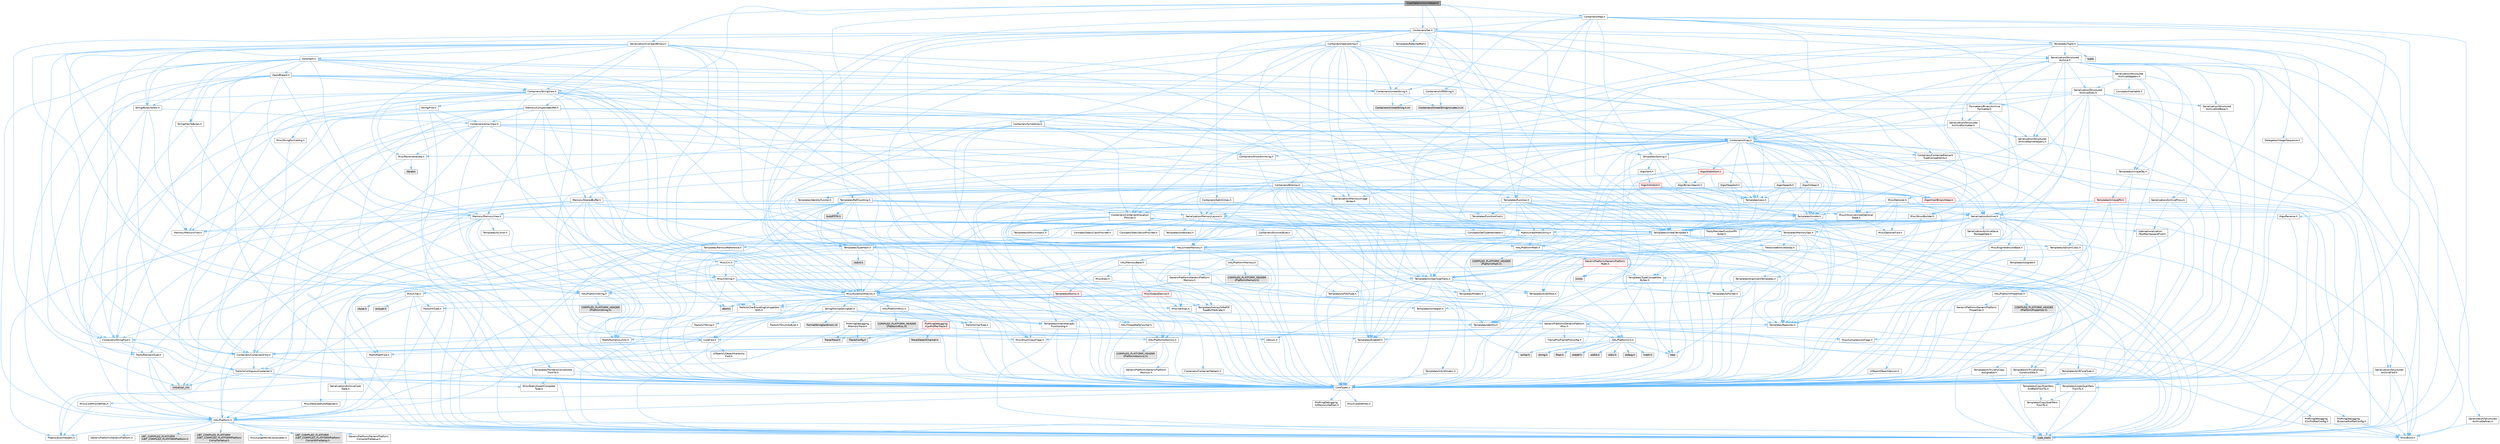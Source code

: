 digraph "CookDeterminismHelper.h"
{
 // INTERACTIVE_SVG=YES
 // LATEX_PDF_SIZE
  bgcolor="transparent";
  edge [fontname=Helvetica,fontsize=10,labelfontname=Helvetica,labelfontsize=10];
  node [fontname=Helvetica,fontsize=10,shape=box,height=0.2,width=0.4];
  Node1 [id="Node000001",label="CookDeterminismHelper.h",height=0.2,width=0.4,color="gray40", fillcolor="grey60", style="filled", fontcolor="black",tooltip=" "];
  Node1 -> Node2 [id="edge1_Node000001_Node000002",color="steelblue1",style="solid",tooltip=" "];
  Node2 [id="Node000002",label="Containers/Map.h",height=0.2,width=0.4,color="grey40", fillcolor="white", style="filled",URL="$df/d79/Map_8h.html",tooltip=" "];
  Node2 -> Node3 [id="edge2_Node000002_Node000003",color="steelblue1",style="solid",tooltip=" "];
  Node3 [id="Node000003",label="CoreTypes.h",height=0.2,width=0.4,color="grey40", fillcolor="white", style="filled",URL="$dc/dec/CoreTypes_8h.html",tooltip=" "];
  Node3 -> Node4 [id="edge3_Node000003_Node000004",color="steelblue1",style="solid",tooltip=" "];
  Node4 [id="Node000004",label="HAL/Platform.h",height=0.2,width=0.4,color="grey40", fillcolor="white", style="filled",URL="$d9/dd0/Platform_8h.html",tooltip=" "];
  Node4 -> Node5 [id="edge4_Node000004_Node000005",color="steelblue1",style="solid",tooltip=" "];
  Node5 [id="Node000005",label="Misc/Build.h",height=0.2,width=0.4,color="grey40", fillcolor="white", style="filled",URL="$d3/dbb/Build_8h.html",tooltip=" "];
  Node4 -> Node6 [id="edge5_Node000004_Node000006",color="steelblue1",style="solid",tooltip=" "];
  Node6 [id="Node000006",label="Misc/LargeWorldCoordinates.h",height=0.2,width=0.4,color="grey40", fillcolor="white", style="filled",URL="$d2/dcb/LargeWorldCoordinates_8h.html",tooltip=" "];
  Node4 -> Node7 [id="edge6_Node000004_Node000007",color="steelblue1",style="solid",tooltip=" "];
  Node7 [id="Node000007",label="type_traits",height=0.2,width=0.4,color="grey60", fillcolor="#E0E0E0", style="filled",tooltip=" "];
  Node4 -> Node8 [id="edge7_Node000004_Node000008",color="steelblue1",style="solid",tooltip=" "];
  Node8 [id="Node000008",label="PreprocessorHelpers.h",height=0.2,width=0.4,color="grey40", fillcolor="white", style="filled",URL="$db/ddb/PreprocessorHelpers_8h.html",tooltip=" "];
  Node4 -> Node9 [id="edge8_Node000004_Node000009",color="steelblue1",style="solid",tooltip=" "];
  Node9 [id="Node000009",label="UBT_COMPILED_PLATFORM\l/UBT_COMPILED_PLATFORMPlatform\lCompilerPreSetup.h",height=0.2,width=0.4,color="grey60", fillcolor="#E0E0E0", style="filled",tooltip=" "];
  Node4 -> Node10 [id="edge9_Node000004_Node000010",color="steelblue1",style="solid",tooltip=" "];
  Node10 [id="Node000010",label="GenericPlatform/GenericPlatform\lCompilerPreSetup.h",height=0.2,width=0.4,color="grey40", fillcolor="white", style="filled",URL="$d9/dc8/GenericPlatformCompilerPreSetup_8h.html",tooltip=" "];
  Node4 -> Node11 [id="edge10_Node000004_Node000011",color="steelblue1",style="solid",tooltip=" "];
  Node11 [id="Node000011",label="GenericPlatform/GenericPlatform.h",height=0.2,width=0.4,color="grey40", fillcolor="white", style="filled",URL="$d6/d84/GenericPlatform_8h.html",tooltip=" "];
  Node4 -> Node12 [id="edge11_Node000004_Node000012",color="steelblue1",style="solid",tooltip=" "];
  Node12 [id="Node000012",label="UBT_COMPILED_PLATFORM\l/UBT_COMPILED_PLATFORMPlatform.h",height=0.2,width=0.4,color="grey60", fillcolor="#E0E0E0", style="filled",tooltip=" "];
  Node4 -> Node13 [id="edge12_Node000004_Node000013",color="steelblue1",style="solid",tooltip=" "];
  Node13 [id="Node000013",label="UBT_COMPILED_PLATFORM\l/UBT_COMPILED_PLATFORMPlatform\lCompilerSetup.h",height=0.2,width=0.4,color="grey60", fillcolor="#E0E0E0", style="filled",tooltip=" "];
  Node3 -> Node14 [id="edge13_Node000003_Node000014",color="steelblue1",style="solid",tooltip=" "];
  Node14 [id="Node000014",label="ProfilingDebugging\l/UMemoryDefines.h",height=0.2,width=0.4,color="grey40", fillcolor="white", style="filled",URL="$d2/da2/UMemoryDefines_8h.html",tooltip=" "];
  Node3 -> Node15 [id="edge14_Node000003_Node000015",color="steelblue1",style="solid",tooltip=" "];
  Node15 [id="Node000015",label="Misc/CoreMiscDefines.h",height=0.2,width=0.4,color="grey40", fillcolor="white", style="filled",URL="$da/d38/CoreMiscDefines_8h.html",tooltip=" "];
  Node15 -> Node4 [id="edge15_Node000015_Node000004",color="steelblue1",style="solid",tooltip=" "];
  Node15 -> Node8 [id="edge16_Node000015_Node000008",color="steelblue1",style="solid",tooltip=" "];
  Node3 -> Node16 [id="edge17_Node000003_Node000016",color="steelblue1",style="solid",tooltip=" "];
  Node16 [id="Node000016",label="Misc/CoreDefines.h",height=0.2,width=0.4,color="grey40", fillcolor="white", style="filled",URL="$d3/dd2/CoreDefines_8h.html",tooltip=" "];
  Node2 -> Node17 [id="edge18_Node000002_Node000017",color="steelblue1",style="solid",tooltip=" "];
  Node17 [id="Node000017",label="Algo/Reverse.h",height=0.2,width=0.4,color="grey40", fillcolor="white", style="filled",URL="$d5/d93/Reverse_8h.html",tooltip=" "];
  Node17 -> Node3 [id="edge19_Node000017_Node000003",color="steelblue1",style="solid",tooltip=" "];
  Node17 -> Node18 [id="edge20_Node000017_Node000018",color="steelblue1",style="solid",tooltip=" "];
  Node18 [id="Node000018",label="Templates/UnrealTemplate.h",height=0.2,width=0.4,color="grey40", fillcolor="white", style="filled",URL="$d4/d24/UnrealTemplate_8h.html",tooltip=" "];
  Node18 -> Node3 [id="edge21_Node000018_Node000003",color="steelblue1",style="solid",tooltip=" "];
  Node18 -> Node19 [id="edge22_Node000018_Node000019",color="steelblue1",style="solid",tooltip=" "];
  Node19 [id="Node000019",label="Templates/IsPointer.h",height=0.2,width=0.4,color="grey40", fillcolor="white", style="filled",URL="$d7/d05/IsPointer_8h.html",tooltip=" "];
  Node19 -> Node3 [id="edge23_Node000019_Node000003",color="steelblue1",style="solid",tooltip=" "];
  Node18 -> Node20 [id="edge24_Node000018_Node000020",color="steelblue1",style="solid",tooltip=" "];
  Node20 [id="Node000020",label="HAL/UnrealMemory.h",height=0.2,width=0.4,color="grey40", fillcolor="white", style="filled",URL="$d9/d96/UnrealMemory_8h.html",tooltip=" "];
  Node20 -> Node3 [id="edge25_Node000020_Node000003",color="steelblue1",style="solid",tooltip=" "];
  Node20 -> Node21 [id="edge26_Node000020_Node000021",color="steelblue1",style="solid",tooltip=" "];
  Node21 [id="Node000021",label="GenericPlatform/GenericPlatform\lMemory.h",height=0.2,width=0.4,color="grey40", fillcolor="white", style="filled",URL="$dd/d22/GenericPlatformMemory_8h.html",tooltip=" "];
  Node21 -> Node22 [id="edge27_Node000021_Node000022",color="steelblue1",style="solid",tooltip=" "];
  Node22 [id="Node000022",label="CoreFwd.h",height=0.2,width=0.4,color="grey40", fillcolor="white", style="filled",URL="$d1/d1e/CoreFwd_8h.html",tooltip=" "];
  Node22 -> Node3 [id="edge28_Node000022_Node000003",color="steelblue1",style="solid",tooltip=" "];
  Node22 -> Node23 [id="edge29_Node000022_Node000023",color="steelblue1",style="solid",tooltip=" "];
  Node23 [id="Node000023",label="Containers/ContainersFwd.h",height=0.2,width=0.4,color="grey40", fillcolor="white", style="filled",URL="$d4/d0a/ContainersFwd_8h.html",tooltip=" "];
  Node23 -> Node4 [id="edge30_Node000023_Node000004",color="steelblue1",style="solid",tooltip=" "];
  Node23 -> Node3 [id="edge31_Node000023_Node000003",color="steelblue1",style="solid",tooltip=" "];
  Node23 -> Node24 [id="edge32_Node000023_Node000024",color="steelblue1",style="solid",tooltip=" "];
  Node24 [id="Node000024",label="Traits/IsContiguousContainer.h",height=0.2,width=0.4,color="grey40", fillcolor="white", style="filled",URL="$d5/d3c/IsContiguousContainer_8h.html",tooltip=" "];
  Node24 -> Node3 [id="edge33_Node000024_Node000003",color="steelblue1",style="solid",tooltip=" "];
  Node24 -> Node25 [id="edge34_Node000024_Node000025",color="steelblue1",style="solid",tooltip=" "];
  Node25 [id="Node000025",label="Misc/StaticAssertComplete\lType.h",height=0.2,width=0.4,color="grey40", fillcolor="white", style="filled",URL="$d5/d4e/StaticAssertCompleteType_8h.html",tooltip=" "];
  Node24 -> Node26 [id="edge35_Node000024_Node000026",color="steelblue1",style="solid",tooltip=" "];
  Node26 [id="Node000026",label="initializer_list",height=0.2,width=0.4,color="grey60", fillcolor="#E0E0E0", style="filled",tooltip=" "];
  Node22 -> Node27 [id="edge36_Node000022_Node000027",color="steelblue1",style="solid",tooltip=" "];
  Node27 [id="Node000027",label="Math/MathFwd.h",height=0.2,width=0.4,color="grey40", fillcolor="white", style="filled",URL="$d2/d10/MathFwd_8h.html",tooltip=" "];
  Node27 -> Node4 [id="edge37_Node000027_Node000004",color="steelblue1",style="solid",tooltip=" "];
  Node22 -> Node28 [id="edge38_Node000022_Node000028",color="steelblue1",style="solid",tooltip=" "];
  Node28 [id="Node000028",label="UObject/UObjectHierarchy\lFwd.h",height=0.2,width=0.4,color="grey40", fillcolor="white", style="filled",URL="$d3/d13/UObjectHierarchyFwd_8h.html",tooltip=" "];
  Node21 -> Node3 [id="edge39_Node000021_Node000003",color="steelblue1",style="solid",tooltip=" "];
  Node21 -> Node29 [id="edge40_Node000021_Node000029",color="steelblue1",style="solid",tooltip=" "];
  Node29 [id="Node000029",label="HAL/PlatformString.h",height=0.2,width=0.4,color="grey40", fillcolor="white", style="filled",URL="$db/db5/PlatformString_8h.html",tooltip=" "];
  Node29 -> Node3 [id="edge41_Node000029_Node000003",color="steelblue1",style="solid",tooltip=" "];
  Node29 -> Node30 [id="edge42_Node000029_Node000030",color="steelblue1",style="solid",tooltip=" "];
  Node30 [id="Node000030",label="COMPILED_PLATFORM_HEADER\l(PlatformString.h)",height=0.2,width=0.4,color="grey60", fillcolor="#E0E0E0", style="filled",tooltip=" "];
  Node21 -> Node31 [id="edge43_Node000021_Node000031",color="steelblue1",style="solid",tooltip=" "];
  Node31 [id="Node000031",label="string.h",height=0.2,width=0.4,color="grey60", fillcolor="#E0E0E0", style="filled",tooltip=" "];
  Node21 -> Node32 [id="edge44_Node000021_Node000032",color="steelblue1",style="solid",tooltip=" "];
  Node32 [id="Node000032",label="wchar.h",height=0.2,width=0.4,color="grey60", fillcolor="#E0E0E0", style="filled",tooltip=" "];
  Node20 -> Node33 [id="edge45_Node000020_Node000033",color="steelblue1",style="solid",tooltip=" "];
  Node33 [id="Node000033",label="HAL/MemoryBase.h",height=0.2,width=0.4,color="grey40", fillcolor="white", style="filled",URL="$d6/d9f/MemoryBase_8h.html",tooltip=" "];
  Node33 -> Node3 [id="edge46_Node000033_Node000003",color="steelblue1",style="solid",tooltip=" "];
  Node33 -> Node34 [id="edge47_Node000033_Node000034",color="steelblue1",style="solid",tooltip=" "];
  Node34 [id="Node000034",label="HAL/PlatformAtomics.h",height=0.2,width=0.4,color="grey40", fillcolor="white", style="filled",URL="$d3/d36/PlatformAtomics_8h.html",tooltip=" "];
  Node34 -> Node3 [id="edge48_Node000034_Node000003",color="steelblue1",style="solid",tooltip=" "];
  Node34 -> Node35 [id="edge49_Node000034_Node000035",color="steelblue1",style="solid",tooltip=" "];
  Node35 [id="Node000035",label="GenericPlatform/GenericPlatform\lAtomics.h",height=0.2,width=0.4,color="grey40", fillcolor="white", style="filled",URL="$da/d72/GenericPlatformAtomics_8h.html",tooltip=" "];
  Node35 -> Node3 [id="edge50_Node000035_Node000003",color="steelblue1",style="solid",tooltip=" "];
  Node34 -> Node36 [id="edge51_Node000034_Node000036",color="steelblue1",style="solid",tooltip=" "];
  Node36 [id="Node000036",label="COMPILED_PLATFORM_HEADER\l(PlatformAtomics.h)",height=0.2,width=0.4,color="grey60", fillcolor="#E0E0E0", style="filled",tooltip=" "];
  Node33 -> Node37 [id="edge52_Node000033_Node000037",color="steelblue1",style="solid",tooltip=" "];
  Node37 [id="Node000037",label="HAL/PlatformCrt.h",height=0.2,width=0.4,color="grey40", fillcolor="white", style="filled",URL="$d8/d75/PlatformCrt_8h.html",tooltip=" "];
  Node37 -> Node38 [id="edge53_Node000037_Node000038",color="steelblue1",style="solid",tooltip=" "];
  Node38 [id="Node000038",label="new",height=0.2,width=0.4,color="grey60", fillcolor="#E0E0E0", style="filled",tooltip=" "];
  Node37 -> Node32 [id="edge54_Node000037_Node000032",color="steelblue1",style="solid",tooltip=" "];
  Node37 -> Node39 [id="edge55_Node000037_Node000039",color="steelblue1",style="solid",tooltip=" "];
  Node39 [id="Node000039",label="stddef.h",height=0.2,width=0.4,color="grey60", fillcolor="#E0E0E0", style="filled",tooltip=" "];
  Node37 -> Node40 [id="edge56_Node000037_Node000040",color="steelblue1",style="solid",tooltip=" "];
  Node40 [id="Node000040",label="stdlib.h",height=0.2,width=0.4,color="grey60", fillcolor="#E0E0E0", style="filled",tooltip=" "];
  Node37 -> Node41 [id="edge57_Node000037_Node000041",color="steelblue1",style="solid",tooltip=" "];
  Node41 [id="Node000041",label="stdio.h",height=0.2,width=0.4,color="grey60", fillcolor="#E0E0E0", style="filled",tooltip=" "];
  Node37 -> Node42 [id="edge58_Node000037_Node000042",color="steelblue1",style="solid",tooltip=" "];
  Node42 [id="Node000042",label="stdarg.h",height=0.2,width=0.4,color="grey60", fillcolor="#E0E0E0", style="filled",tooltip=" "];
  Node37 -> Node43 [id="edge59_Node000037_Node000043",color="steelblue1",style="solid",tooltip=" "];
  Node43 [id="Node000043",label="math.h",height=0.2,width=0.4,color="grey60", fillcolor="#E0E0E0", style="filled",tooltip=" "];
  Node37 -> Node44 [id="edge60_Node000037_Node000044",color="steelblue1",style="solid",tooltip=" "];
  Node44 [id="Node000044",label="float.h",height=0.2,width=0.4,color="grey60", fillcolor="#E0E0E0", style="filled",tooltip=" "];
  Node37 -> Node31 [id="edge61_Node000037_Node000031",color="steelblue1",style="solid",tooltip=" "];
  Node33 -> Node45 [id="edge62_Node000033_Node000045",color="steelblue1",style="solid",tooltip=" "];
  Node45 [id="Node000045",label="Misc/Exec.h",height=0.2,width=0.4,color="grey40", fillcolor="white", style="filled",URL="$de/ddb/Exec_8h.html",tooltip=" "];
  Node45 -> Node3 [id="edge63_Node000045_Node000003",color="steelblue1",style="solid",tooltip=" "];
  Node45 -> Node46 [id="edge64_Node000045_Node000046",color="steelblue1",style="solid",tooltip=" "];
  Node46 [id="Node000046",label="Misc/AssertionMacros.h",height=0.2,width=0.4,color="grey40", fillcolor="white", style="filled",URL="$d0/dfa/AssertionMacros_8h.html",tooltip=" "];
  Node46 -> Node3 [id="edge65_Node000046_Node000003",color="steelblue1",style="solid",tooltip=" "];
  Node46 -> Node4 [id="edge66_Node000046_Node000004",color="steelblue1",style="solid",tooltip=" "];
  Node46 -> Node47 [id="edge67_Node000046_Node000047",color="steelblue1",style="solid",tooltip=" "];
  Node47 [id="Node000047",label="HAL/PlatformMisc.h",height=0.2,width=0.4,color="grey40", fillcolor="white", style="filled",URL="$d0/df5/PlatformMisc_8h.html",tooltip=" "];
  Node47 -> Node3 [id="edge68_Node000047_Node000003",color="steelblue1",style="solid",tooltip=" "];
  Node47 -> Node48 [id="edge69_Node000047_Node000048",color="steelblue1",style="solid",tooltip=" "];
  Node48 [id="Node000048",label="GenericPlatform/GenericPlatform\lMisc.h",height=0.2,width=0.4,color="grey40", fillcolor="white", style="filled",URL="$db/d9a/GenericPlatformMisc_8h.html",tooltip=" "];
  Node48 -> Node49 [id="edge70_Node000048_Node000049",color="steelblue1",style="solid",tooltip=" "];
  Node49 [id="Node000049",label="Containers/StringFwd.h",height=0.2,width=0.4,color="grey40", fillcolor="white", style="filled",URL="$df/d37/StringFwd_8h.html",tooltip=" "];
  Node49 -> Node3 [id="edge71_Node000049_Node000003",color="steelblue1",style="solid",tooltip=" "];
  Node49 -> Node50 [id="edge72_Node000049_Node000050",color="steelblue1",style="solid",tooltip=" "];
  Node50 [id="Node000050",label="Traits/ElementType.h",height=0.2,width=0.4,color="grey40", fillcolor="white", style="filled",URL="$d5/d4f/ElementType_8h.html",tooltip=" "];
  Node50 -> Node4 [id="edge73_Node000050_Node000004",color="steelblue1",style="solid",tooltip=" "];
  Node50 -> Node26 [id="edge74_Node000050_Node000026",color="steelblue1",style="solid",tooltip=" "];
  Node50 -> Node7 [id="edge75_Node000050_Node000007",color="steelblue1",style="solid",tooltip=" "];
  Node49 -> Node24 [id="edge76_Node000049_Node000024",color="steelblue1",style="solid",tooltip=" "];
  Node48 -> Node22 [id="edge77_Node000048_Node000022",color="steelblue1",style="solid",tooltip=" "];
  Node48 -> Node3 [id="edge78_Node000048_Node000003",color="steelblue1",style="solid",tooltip=" "];
  Node48 -> Node51 [id="edge79_Node000048_Node000051",color="steelblue1",style="solid",tooltip=" "];
  Node51 [id="Node000051",label="FramePro/FrameProConfig.h",height=0.2,width=0.4,color="grey40", fillcolor="white", style="filled",URL="$d7/d90/FrameProConfig_8h.html",tooltip=" "];
  Node48 -> Node37 [id="edge80_Node000048_Node000037",color="steelblue1",style="solid",tooltip=" "];
  Node48 -> Node52 [id="edge81_Node000048_Node000052",color="steelblue1",style="solid",tooltip=" "];
  Node52 [id="Node000052",label="Math/NumericLimits.h",height=0.2,width=0.4,color="grey40", fillcolor="white", style="filled",URL="$df/d1b/NumericLimits_8h.html",tooltip=" "];
  Node52 -> Node3 [id="edge82_Node000052_Node000003",color="steelblue1",style="solid",tooltip=" "];
  Node48 -> Node53 [id="edge83_Node000048_Node000053",color="steelblue1",style="solid",tooltip=" "];
  Node53 [id="Node000053",label="Misc/CompressionFlags.h",height=0.2,width=0.4,color="grey40", fillcolor="white", style="filled",URL="$d9/d76/CompressionFlags_8h.html",tooltip=" "];
  Node48 -> Node54 [id="edge84_Node000048_Node000054",color="steelblue1",style="solid",tooltip=" "];
  Node54 [id="Node000054",label="Misc/EnumClassFlags.h",height=0.2,width=0.4,color="grey40", fillcolor="white", style="filled",URL="$d8/de7/EnumClassFlags_8h.html",tooltip=" "];
  Node48 -> Node55 [id="edge85_Node000048_Node000055",color="steelblue1",style="solid",tooltip=" "];
  Node55 [id="Node000055",label="ProfilingDebugging\l/CsvProfilerConfig.h",height=0.2,width=0.4,color="grey40", fillcolor="white", style="filled",URL="$d3/d88/CsvProfilerConfig_8h.html",tooltip=" "];
  Node55 -> Node5 [id="edge86_Node000055_Node000005",color="steelblue1",style="solid",tooltip=" "];
  Node48 -> Node56 [id="edge87_Node000048_Node000056",color="steelblue1",style="solid",tooltip=" "];
  Node56 [id="Node000056",label="ProfilingDebugging\l/ExternalProfilerConfig.h",height=0.2,width=0.4,color="grey40", fillcolor="white", style="filled",URL="$d3/dbb/ExternalProfilerConfig_8h.html",tooltip=" "];
  Node56 -> Node5 [id="edge88_Node000056_Node000005",color="steelblue1",style="solid",tooltip=" "];
  Node47 -> Node57 [id="edge89_Node000047_Node000057",color="steelblue1",style="solid",tooltip=" "];
  Node57 [id="Node000057",label="COMPILED_PLATFORM_HEADER\l(PlatformMisc.h)",height=0.2,width=0.4,color="grey60", fillcolor="#E0E0E0", style="filled",tooltip=" "];
  Node47 -> Node58 [id="edge90_Node000047_Node000058",color="steelblue1",style="solid",tooltip=" "];
  Node58 [id="Node000058",label="ProfilingDebugging\l/CpuProfilerTrace.h",height=0.2,width=0.4,color="red", fillcolor="#FFF0F0", style="filled",URL="$da/dcb/CpuProfilerTrace_8h.html",tooltip=" "];
  Node58 -> Node3 [id="edge91_Node000058_Node000003",color="steelblue1",style="solid",tooltip=" "];
  Node58 -> Node23 [id="edge92_Node000058_Node000023",color="steelblue1",style="solid",tooltip=" "];
  Node58 -> Node34 [id="edge93_Node000058_Node000034",color="steelblue1",style="solid",tooltip=" "];
  Node58 -> Node8 [id="edge94_Node000058_Node000008",color="steelblue1",style="solid",tooltip=" "];
  Node58 -> Node5 [id="edge95_Node000058_Node000005",color="steelblue1",style="solid",tooltip=" "];
  Node58 -> Node59 [id="edge96_Node000058_Node000059",color="steelblue1",style="solid",tooltip=" "];
  Node59 [id="Node000059",label="Trace/Config.h",height=0.2,width=0.4,color="grey60", fillcolor="#E0E0E0", style="filled",tooltip=" "];
  Node58 -> Node60 [id="edge97_Node000058_Node000060",color="steelblue1",style="solid",tooltip=" "];
  Node60 [id="Node000060",label="Trace/Detail/Channel.h",height=0.2,width=0.4,color="grey60", fillcolor="#E0E0E0", style="filled",tooltip=" "];
  Node58 -> Node62 [id="edge98_Node000058_Node000062",color="steelblue1",style="solid",tooltip=" "];
  Node62 [id="Node000062",label="Trace/Trace.h",height=0.2,width=0.4,color="grey60", fillcolor="#E0E0E0", style="filled",tooltip=" "];
  Node46 -> Node8 [id="edge99_Node000046_Node000008",color="steelblue1",style="solid",tooltip=" "];
  Node46 -> Node63 [id="edge100_Node000046_Node000063",color="steelblue1",style="solid",tooltip=" "];
  Node63 [id="Node000063",label="Templates/EnableIf.h",height=0.2,width=0.4,color="grey40", fillcolor="white", style="filled",URL="$d7/d60/EnableIf_8h.html",tooltip=" "];
  Node63 -> Node3 [id="edge101_Node000063_Node000003",color="steelblue1",style="solid",tooltip=" "];
  Node46 -> Node64 [id="edge102_Node000046_Node000064",color="steelblue1",style="solid",tooltip=" "];
  Node64 [id="Node000064",label="Templates/IsArrayOrRefOf\lTypeByPredicate.h",height=0.2,width=0.4,color="grey40", fillcolor="white", style="filled",URL="$d6/da1/IsArrayOrRefOfTypeByPredicate_8h.html",tooltip=" "];
  Node64 -> Node3 [id="edge103_Node000064_Node000003",color="steelblue1",style="solid",tooltip=" "];
  Node46 -> Node65 [id="edge104_Node000046_Node000065",color="steelblue1",style="solid",tooltip=" "];
  Node65 [id="Node000065",label="Templates/IsValidVariadic\lFunctionArg.h",height=0.2,width=0.4,color="grey40", fillcolor="white", style="filled",URL="$d0/dc8/IsValidVariadicFunctionArg_8h.html",tooltip=" "];
  Node65 -> Node3 [id="edge105_Node000065_Node000003",color="steelblue1",style="solid",tooltip=" "];
  Node65 -> Node66 [id="edge106_Node000065_Node000066",color="steelblue1",style="solid",tooltip=" "];
  Node66 [id="Node000066",label="IsEnum.h",height=0.2,width=0.4,color="grey40", fillcolor="white", style="filled",URL="$d4/de5/IsEnum_8h.html",tooltip=" "];
  Node65 -> Node7 [id="edge107_Node000065_Node000007",color="steelblue1",style="solid",tooltip=" "];
  Node46 -> Node67 [id="edge108_Node000046_Node000067",color="steelblue1",style="solid",tooltip=" "];
  Node67 [id="Node000067",label="Traits/IsCharEncodingCompatible\lWith.h",height=0.2,width=0.4,color="grey40", fillcolor="white", style="filled",URL="$df/dd1/IsCharEncodingCompatibleWith_8h.html",tooltip=" "];
  Node67 -> Node7 [id="edge109_Node000067_Node000007",color="steelblue1",style="solid",tooltip=" "];
  Node67 -> Node68 [id="edge110_Node000067_Node000068",color="steelblue1",style="solid",tooltip=" "];
  Node68 [id="Node000068",label="Traits/IsCharType.h",height=0.2,width=0.4,color="grey40", fillcolor="white", style="filled",URL="$db/d51/IsCharType_8h.html",tooltip=" "];
  Node68 -> Node3 [id="edge111_Node000068_Node000003",color="steelblue1",style="solid",tooltip=" "];
  Node46 -> Node69 [id="edge112_Node000046_Node000069",color="steelblue1",style="solid",tooltip=" "];
  Node69 [id="Node000069",label="Misc/VarArgs.h",height=0.2,width=0.4,color="grey40", fillcolor="white", style="filled",URL="$d5/d6f/VarArgs_8h.html",tooltip=" "];
  Node69 -> Node3 [id="edge113_Node000069_Node000003",color="steelblue1",style="solid",tooltip=" "];
  Node46 -> Node70 [id="edge114_Node000046_Node000070",color="steelblue1",style="solid",tooltip=" "];
  Node70 [id="Node000070",label="String/FormatStringSan.h",height=0.2,width=0.4,color="grey40", fillcolor="white", style="filled",URL="$d3/d8b/FormatStringSan_8h.html",tooltip=" "];
  Node70 -> Node7 [id="edge115_Node000070_Node000007",color="steelblue1",style="solid",tooltip=" "];
  Node70 -> Node3 [id="edge116_Node000070_Node000003",color="steelblue1",style="solid",tooltip=" "];
  Node70 -> Node71 [id="edge117_Node000070_Node000071",color="steelblue1",style="solid",tooltip=" "];
  Node71 [id="Node000071",label="Templates/Requires.h",height=0.2,width=0.4,color="grey40", fillcolor="white", style="filled",URL="$dc/d96/Requires_8h.html",tooltip=" "];
  Node71 -> Node63 [id="edge118_Node000071_Node000063",color="steelblue1",style="solid",tooltip=" "];
  Node71 -> Node7 [id="edge119_Node000071_Node000007",color="steelblue1",style="solid",tooltip=" "];
  Node70 -> Node72 [id="edge120_Node000070_Node000072",color="steelblue1",style="solid",tooltip=" "];
  Node72 [id="Node000072",label="Templates/Identity.h",height=0.2,width=0.4,color="grey40", fillcolor="white", style="filled",URL="$d0/dd5/Identity_8h.html",tooltip=" "];
  Node70 -> Node65 [id="edge121_Node000070_Node000065",color="steelblue1",style="solid",tooltip=" "];
  Node70 -> Node68 [id="edge122_Node000070_Node000068",color="steelblue1",style="solid",tooltip=" "];
  Node70 -> Node73 [id="edge123_Node000070_Node000073",color="steelblue1",style="solid",tooltip=" "];
  Node73 [id="Node000073",label="Traits/IsTEnumAsByte.h",height=0.2,width=0.4,color="grey40", fillcolor="white", style="filled",URL="$d1/de6/IsTEnumAsByte_8h.html",tooltip=" "];
  Node70 -> Node74 [id="edge124_Node000070_Node000074",color="steelblue1",style="solid",tooltip=" "];
  Node74 [id="Node000074",label="Traits/IsTString.h",height=0.2,width=0.4,color="grey40", fillcolor="white", style="filled",URL="$d0/df8/IsTString_8h.html",tooltip=" "];
  Node74 -> Node23 [id="edge125_Node000074_Node000023",color="steelblue1",style="solid",tooltip=" "];
  Node70 -> Node23 [id="edge126_Node000070_Node000023",color="steelblue1",style="solid",tooltip=" "];
  Node70 -> Node75 [id="edge127_Node000070_Node000075",color="steelblue1",style="solid",tooltip=" "];
  Node75 [id="Node000075",label="FormatStringSanErrors.inl",height=0.2,width=0.4,color="grey60", fillcolor="#E0E0E0", style="filled",tooltip=" "];
  Node46 -> Node76 [id="edge128_Node000046_Node000076",color="steelblue1",style="solid",tooltip=" "];
  Node76 [id="Node000076",label="atomic",height=0.2,width=0.4,color="grey60", fillcolor="#E0E0E0", style="filled",tooltip=" "];
  Node33 -> Node77 [id="edge129_Node000033_Node000077",color="steelblue1",style="solid",tooltip=" "];
  Node77 [id="Node000077",label="Misc/OutputDevice.h",height=0.2,width=0.4,color="red", fillcolor="#FFF0F0", style="filled",URL="$d7/d32/OutputDevice_8h.html",tooltip=" "];
  Node77 -> Node22 [id="edge130_Node000077_Node000022",color="steelblue1",style="solid",tooltip=" "];
  Node77 -> Node3 [id="edge131_Node000077_Node000003",color="steelblue1",style="solid",tooltip=" "];
  Node77 -> Node69 [id="edge132_Node000077_Node000069",color="steelblue1",style="solid",tooltip=" "];
  Node77 -> Node64 [id="edge133_Node000077_Node000064",color="steelblue1",style="solid",tooltip=" "];
  Node77 -> Node65 [id="edge134_Node000077_Node000065",color="steelblue1",style="solid",tooltip=" "];
  Node77 -> Node67 [id="edge135_Node000077_Node000067",color="steelblue1",style="solid",tooltip=" "];
  Node33 -> Node79 [id="edge136_Node000033_Node000079",color="steelblue1",style="solid",tooltip=" "];
  Node79 [id="Node000079",label="Templates/Atomic.h",height=0.2,width=0.4,color="red", fillcolor="#FFF0F0", style="filled",URL="$d3/d91/Atomic_8h.html",tooltip=" "];
  Node79 -> Node80 [id="edge137_Node000079_Node000080",color="steelblue1",style="solid",tooltip=" "];
  Node80 [id="Node000080",label="HAL/ThreadSafeCounter.h",height=0.2,width=0.4,color="grey40", fillcolor="white", style="filled",URL="$dc/dc9/ThreadSafeCounter_8h.html",tooltip=" "];
  Node80 -> Node3 [id="edge138_Node000080_Node000003",color="steelblue1",style="solid",tooltip=" "];
  Node80 -> Node34 [id="edge139_Node000080_Node000034",color="steelblue1",style="solid",tooltip=" "];
  Node79 -> Node82 [id="edge140_Node000079_Node000082",color="steelblue1",style="solid",tooltip=" "];
  Node82 [id="Node000082",label="Templates/IsIntegral.h",height=0.2,width=0.4,color="grey40", fillcolor="white", style="filled",URL="$da/d64/IsIntegral_8h.html",tooltip=" "];
  Node82 -> Node3 [id="edge141_Node000082_Node000003",color="steelblue1",style="solid",tooltip=" "];
  Node79 -> Node87 [id="edge142_Node000079_Node000087",color="steelblue1",style="solid",tooltip=" "];
  Node87 [id="Node000087",label="Traits/IntType.h",height=0.2,width=0.4,color="grey40", fillcolor="white", style="filled",URL="$d7/deb/IntType_8h.html",tooltip=" "];
  Node87 -> Node4 [id="edge143_Node000087_Node000004",color="steelblue1",style="solid",tooltip=" "];
  Node79 -> Node76 [id="edge144_Node000079_Node000076",color="steelblue1",style="solid",tooltip=" "];
  Node20 -> Node88 [id="edge145_Node000020_Node000088",color="steelblue1",style="solid",tooltip=" "];
  Node88 [id="Node000088",label="HAL/PlatformMemory.h",height=0.2,width=0.4,color="grey40", fillcolor="white", style="filled",URL="$de/d68/PlatformMemory_8h.html",tooltip=" "];
  Node88 -> Node3 [id="edge146_Node000088_Node000003",color="steelblue1",style="solid",tooltip=" "];
  Node88 -> Node21 [id="edge147_Node000088_Node000021",color="steelblue1",style="solid",tooltip=" "];
  Node88 -> Node89 [id="edge148_Node000088_Node000089",color="steelblue1",style="solid",tooltip=" "];
  Node89 [id="Node000089",label="COMPILED_PLATFORM_HEADER\l(PlatformMemory.h)",height=0.2,width=0.4,color="grey60", fillcolor="#E0E0E0", style="filled",tooltip=" "];
  Node20 -> Node90 [id="edge149_Node000020_Node000090",color="steelblue1",style="solid",tooltip=" "];
  Node90 [id="Node000090",label="ProfilingDebugging\l/MemoryTrace.h",height=0.2,width=0.4,color="grey40", fillcolor="white", style="filled",URL="$da/dd7/MemoryTrace_8h.html",tooltip=" "];
  Node90 -> Node4 [id="edge150_Node000090_Node000004",color="steelblue1",style="solid",tooltip=" "];
  Node90 -> Node54 [id="edge151_Node000090_Node000054",color="steelblue1",style="solid",tooltip=" "];
  Node90 -> Node59 [id="edge152_Node000090_Node000059",color="steelblue1",style="solid",tooltip=" "];
  Node90 -> Node62 [id="edge153_Node000090_Node000062",color="steelblue1",style="solid",tooltip=" "];
  Node20 -> Node19 [id="edge154_Node000020_Node000019",color="steelblue1",style="solid",tooltip=" "];
  Node18 -> Node91 [id="edge155_Node000018_Node000091",color="steelblue1",style="solid",tooltip=" "];
  Node91 [id="Node000091",label="Templates/CopyQualifiers\lAndRefsFromTo.h",height=0.2,width=0.4,color="grey40", fillcolor="white", style="filled",URL="$d3/db3/CopyQualifiersAndRefsFromTo_8h.html",tooltip=" "];
  Node91 -> Node92 [id="edge156_Node000091_Node000092",color="steelblue1",style="solid",tooltip=" "];
  Node92 [id="Node000092",label="Templates/CopyQualifiers\lFromTo.h",height=0.2,width=0.4,color="grey40", fillcolor="white", style="filled",URL="$d5/db4/CopyQualifiersFromTo_8h.html",tooltip=" "];
  Node18 -> Node93 [id="edge157_Node000018_Node000093",color="steelblue1",style="solid",tooltip=" "];
  Node93 [id="Node000093",label="Templates/UnrealTypeTraits.h",height=0.2,width=0.4,color="grey40", fillcolor="white", style="filled",URL="$d2/d2d/UnrealTypeTraits_8h.html",tooltip=" "];
  Node93 -> Node3 [id="edge158_Node000093_Node000003",color="steelblue1",style="solid",tooltip=" "];
  Node93 -> Node19 [id="edge159_Node000093_Node000019",color="steelblue1",style="solid",tooltip=" "];
  Node93 -> Node46 [id="edge160_Node000093_Node000046",color="steelblue1",style="solid",tooltip=" "];
  Node93 -> Node84 [id="edge161_Node000093_Node000084",color="steelblue1",style="solid",tooltip=" "];
  Node84 [id="Node000084",label="Templates/AndOrNot.h",height=0.2,width=0.4,color="grey40", fillcolor="white", style="filled",URL="$db/d0a/AndOrNot_8h.html",tooltip=" "];
  Node84 -> Node3 [id="edge162_Node000084_Node000003",color="steelblue1",style="solid",tooltip=" "];
  Node93 -> Node63 [id="edge163_Node000093_Node000063",color="steelblue1",style="solid",tooltip=" "];
  Node93 -> Node94 [id="edge164_Node000093_Node000094",color="steelblue1",style="solid",tooltip=" "];
  Node94 [id="Node000094",label="Templates/IsArithmetic.h",height=0.2,width=0.4,color="grey40", fillcolor="white", style="filled",URL="$d2/d5d/IsArithmetic_8h.html",tooltip=" "];
  Node94 -> Node3 [id="edge165_Node000094_Node000003",color="steelblue1",style="solid",tooltip=" "];
  Node93 -> Node66 [id="edge166_Node000093_Node000066",color="steelblue1",style="solid",tooltip=" "];
  Node93 -> Node95 [id="edge167_Node000093_Node000095",color="steelblue1",style="solid",tooltip=" "];
  Node95 [id="Node000095",label="Templates/Models.h",height=0.2,width=0.4,color="grey40", fillcolor="white", style="filled",URL="$d3/d0c/Models_8h.html",tooltip=" "];
  Node95 -> Node72 [id="edge168_Node000095_Node000072",color="steelblue1",style="solid",tooltip=" "];
  Node93 -> Node96 [id="edge169_Node000093_Node000096",color="steelblue1",style="solid",tooltip=" "];
  Node96 [id="Node000096",label="Templates/IsPODType.h",height=0.2,width=0.4,color="grey40", fillcolor="white", style="filled",URL="$d7/db1/IsPODType_8h.html",tooltip=" "];
  Node96 -> Node3 [id="edge170_Node000096_Node000003",color="steelblue1",style="solid",tooltip=" "];
  Node93 -> Node97 [id="edge171_Node000093_Node000097",color="steelblue1",style="solid",tooltip=" "];
  Node97 [id="Node000097",label="Templates/IsUECoreType.h",height=0.2,width=0.4,color="grey40", fillcolor="white", style="filled",URL="$d1/db8/IsUECoreType_8h.html",tooltip=" "];
  Node97 -> Node3 [id="edge172_Node000097_Node000003",color="steelblue1",style="solid",tooltip=" "];
  Node97 -> Node7 [id="edge173_Node000097_Node000007",color="steelblue1",style="solid",tooltip=" "];
  Node93 -> Node85 [id="edge174_Node000093_Node000085",color="steelblue1",style="solid",tooltip=" "];
  Node85 [id="Node000085",label="Templates/IsTriviallyCopy\lConstructible.h",height=0.2,width=0.4,color="grey40", fillcolor="white", style="filled",URL="$d3/d78/IsTriviallyCopyConstructible_8h.html",tooltip=" "];
  Node85 -> Node3 [id="edge175_Node000085_Node000003",color="steelblue1",style="solid",tooltip=" "];
  Node85 -> Node7 [id="edge176_Node000085_Node000007",color="steelblue1",style="solid",tooltip=" "];
  Node18 -> Node98 [id="edge177_Node000018_Node000098",color="steelblue1",style="solid",tooltip=" "];
  Node98 [id="Node000098",label="Templates/RemoveReference.h",height=0.2,width=0.4,color="grey40", fillcolor="white", style="filled",URL="$da/dbe/RemoveReference_8h.html",tooltip=" "];
  Node98 -> Node3 [id="edge178_Node000098_Node000003",color="steelblue1",style="solid",tooltip=" "];
  Node18 -> Node71 [id="edge179_Node000018_Node000071",color="steelblue1",style="solid",tooltip=" "];
  Node18 -> Node99 [id="edge180_Node000018_Node000099",color="steelblue1",style="solid",tooltip=" "];
  Node99 [id="Node000099",label="Templates/TypeCompatible\lBytes.h",height=0.2,width=0.4,color="grey40", fillcolor="white", style="filled",URL="$df/d0a/TypeCompatibleBytes_8h.html",tooltip=" "];
  Node99 -> Node3 [id="edge181_Node000099_Node000003",color="steelblue1",style="solid",tooltip=" "];
  Node99 -> Node31 [id="edge182_Node000099_Node000031",color="steelblue1",style="solid",tooltip=" "];
  Node99 -> Node38 [id="edge183_Node000099_Node000038",color="steelblue1",style="solid",tooltip=" "];
  Node99 -> Node7 [id="edge184_Node000099_Node000007",color="steelblue1",style="solid",tooltip=" "];
  Node18 -> Node72 [id="edge185_Node000018_Node000072",color="steelblue1",style="solid",tooltip=" "];
  Node18 -> Node24 [id="edge186_Node000018_Node000024",color="steelblue1",style="solid",tooltip=" "];
  Node18 -> Node100 [id="edge187_Node000018_Node000100",color="steelblue1",style="solid",tooltip=" "];
  Node100 [id="Node000100",label="Traits/UseBitwiseSwap.h",height=0.2,width=0.4,color="grey40", fillcolor="white", style="filled",URL="$db/df3/UseBitwiseSwap_8h.html",tooltip=" "];
  Node100 -> Node3 [id="edge188_Node000100_Node000003",color="steelblue1",style="solid",tooltip=" "];
  Node100 -> Node7 [id="edge189_Node000100_Node000007",color="steelblue1",style="solid",tooltip=" "];
  Node18 -> Node7 [id="edge190_Node000018_Node000007",color="steelblue1",style="solid",tooltip=" "];
  Node2 -> Node101 [id="edge191_Node000002_Node000101",color="steelblue1",style="solid",tooltip=" "];
  Node101 [id="Node000101",label="Containers/ContainerElement\lTypeCompatibility.h",height=0.2,width=0.4,color="grey40", fillcolor="white", style="filled",URL="$df/ddf/ContainerElementTypeCompatibility_8h.html",tooltip=" "];
  Node101 -> Node3 [id="edge192_Node000101_Node000003",color="steelblue1",style="solid",tooltip=" "];
  Node101 -> Node93 [id="edge193_Node000101_Node000093",color="steelblue1",style="solid",tooltip=" "];
  Node2 -> Node102 [id="edge194_Node000002_Node000102",color="steelblue1",style="solid",tooltip=" "];
  Node102 [id="Node000102",label="Containers/Set.h",height=0.2,width=0.4,color="grey40", fillcolor="white", style="filled",URL="$d4/d45/Set_8h.html",tooltip=" "];
  Node102 -> Node103 [id="edge195_Node000102_Node000103",color="steelblue1",style="solid",tooltip=" "];
  Node103 [id="Node000103",label="Containers/ContainerAllocation\lPolicies.h",height=0.2,width=0.4,color="grey40", fillcolor="white", style="filled",URL="$d7/dff/ContainerAllocationPolicies_8h.html",tooltip=" "];
  Node103 -> Node3 [id="edge196_Node000103_Node000003",color="steelblue1",style="solid",tooltip=" "];
  Node103 -> Node104 [id="edge197_Node000103_Node000104",color="steelblue1",style="solid",tooltip=" "];
  Node104 [id="Node000104",label="Containers/ContainerHelpers.h",height=0.2,width=0.4,color="grey40", fillcolor="white", style="filled",URL="$d7/d33/ContainerHelpers_8h.html",tooltip=" "];
  Node104 -> Node3 [id="edge198_Node000104_Node000003",color="steelblue1",style="solid",tooltip=" "];
  Node103 -> Node103 [id="edge199_Node000103_Node000103",color="steelblue1",style="solid",tooltip=" "];
  Node103 -> Node105 [id="edge200_Node000103_Node000105",color="steelblue1",style="solid",tooltip=" "];
  Node105 [id="Node000105",label="HAL/PlatformMath.h",height=0.2,width=0.4,color="grey40", fillcolor="white", style="filled",URL="$dc/d53/PlatformMath_8h.html",tooltip=" "];
  Node105 -> Node3 [id="edge201_Node000105_Node000003",color="steelblue1",style="solid",tooltip=" "];
  Node105 -> Node106 [id="edge202_Node000105_Node000106",color="steelblue1",style="solid",tooltip=" "];
  Node106 [id="Node000106",label="GenericPlatform/GenericPlatform\lMath.h",height=0.2,width=0.4,color="red", fillcolor="#FFF0F0", style="filled",URL="$d5/d79/GenericPlatformMath_8h.html",tooltip=" "];
  Node106 -> Node3 [id="edge203_Node000106_Node000003",color="steelblue1",style="solid",tooltip=" "];
  Node106 -> Node23 [id="edge204_Node000106_Node000023",color="steelblue1",style="solid",tooltip=" "];
  Node106 -> Node37 [id="edge205_Node000106_Node000037",color="steelblue1",style="solid",tooltip=" "];
  Node106 -> Node84 [id="edge206_Node000106_Node000084",color="steelblue1",style="solid",tooltip=" "];
  Node106 -> Node93 [id="edge207_Node000106_Node000093",color="steelblue1",style="solid",tooltip=" "];
  Node106 -> Node71 [id="edge208_Node000106_Node000071",color="steelblue1",style="solid",tooltip=" "];
  Node106 -> Node99 [id="edge209_Node000106_Node000099",color="steelblue1",style="solid",tooltip=" "];
  Node106 -> Node111 [id="edge210_Node000106_Node000111",color="steelblue1",style="solid",tooltip=" "];
  Node111 [id="Node000111",label="limits",height=0.2,width=0.4,color="grey60", fillcolor="#E0E0E0", style="filled",tooltip=" "];
  Node106 -> Node7 [id="edge211_Node000106_Node000007",color="steelblue1",style="solid",tooltip=" "];
  Node105 -> Node112 [id="edge212_Node000105_Node000112",color="steelblue1",style="solid",tooltip=" "];
  Node112 [id="Node000112",label="COMPILED_PLATFORM_HEADER\l(PlatformMath.h)",height=0.2,width=0.4,color="grey60", fillcolor="#E0E0E0", style="filled",tooltip=" "];
  Node103 -> Node20 [id="edge213_Node000103_Node000020",color="steelblue1",style="solid",tooltip=" "];
  Node103 -> Node52 [id="edge214_Node000103_Node000052",color="steelblue1",style="solid",tooltip=" "];
  Node103 -> Node46 [id="edge215_Node000103_Node000046",color="steelblue1",style="solid",tooltip=" "];
  Node103 -> Node113 [id="edge216_Node000103_Node000113",color="steelblue1",style="solid",tooltip=" "];
  Node113 [id="Node000113",label="Templates/IsPolymorphic.h",height=0.2,width=0.4,color="grey40", fillcolor="white", style="filled",URL="$dc/d20/IsPolymorphic_8h.html",tooltip=" "];
  Node103 -> Node114 [id="edge217_Node000103_Node000114",color="steelblue1",style="solid",tooltip=" "];
  Node114 [id="Node000114",label="Templates/MemoryOps.h",height=0.2,width=0.4,color="grey40", fillcolor="white", style="filled",URL="$db/dea/MemoryOps_8h.html",tooltip=" "];
  Node114 -> Node3 [id="edge218_Node000114_Node000003",color="steelblue1",style="solid",tooltip=" "];
  Node114 -> Node20 [id="edge219_Node000114_Node000020",color="steelblue1",style="solid",tooltip=" "];
  Node114 -> Node86 [id="edge220_Node000114_Node000086",color="steelblue1",style="solid",tooltip=" "];
  Node86 [id="Node000086",label="Templates/IsTriviallyCopy\lAssignable.h",height=0.2,width=0.4,color="grey40", fillcolor="white", style="filled",URL="$d2/df2/IsTriviallyCopyAssignable_8h.html",tooltip=" "];
  Node86 -> Node3 [id="edge221_Node000086_Node000003",color="steelblue1",style="solid",tooltip=" "];
  Node86 -> Node7 [id="edge222_Node000086_Node000007",color="steelblue1",style="solid",tooltip=" "];
  Node114 -> Node85 [id="edge223_Node000114_Node000085",color="steelblue1",style="solid",tooltip=" "];
  Node114 -> Node71 [id="edge224_Node000114_Node000071",color="steelblue1",style="solid",tooltip=" "];
  Node114 -> Node93 [id="edge225_Node000114_Node000093",color="steelblue1",style="solid",tooltip=" "];
  Node114 -> Node100 [id="edge226_Node000114_Node000100",color="steelblue1",style="solid",tooltip=" "];
  Node114 -> Node38 [id="edge227_Node000114_Node000038",color="steelblue1",style="solid",tooltip=" "];
  Node114 -> Node7 [id="edge228_Node000114_Node000007",color="steelblue1",style="solid",tooltip=" "];
  Node103 -> Node99 [id="edge229_Node000103_Node000099",color="steelblue1",style="solid",tooltip=" "];
  Node103 -> Node7 [id="edge230_Node000103_Node000007",color="steelblue1",style="solid",tooltip=" "];
  Node102 -> Node101 [id="edge231_Node000102_Node000101",color="steelblue1",style="solid",tooltip=" "];
  Node102 -> Node115 [id="edge232_Node000102_Node000115",color="steelblue1",style="solid",tooltip=" "];
  Node115 [id="Node000115",label="Containers/SetUtilities.h",height=0.2,width=0.4,color="grey40", fillcolor="white", style="filled",URL="$dc/de5/SetUtilities_8h.html",tooltip=" "];
  Node115 -> Node3 [id="edge233_Node000115_Node000003",color="steelblue1",style="solid",tooltip=" "];
  Node115 -> Node116 [id="edge234_Node000115_Node000116",color="steelblue1",style="solid",tooltip=" "];
  Node116 [id="Node000116",label="Serialization/MemoryLayout.h",height=0.2,width=0.4,color="grey40", fillcolor="white", style="filled",URL="$d7/d66/MemoryLayout_8h.html",tooltip=" "];
  Node116 -> Node117 [id="edge235_Node000116_Node000117",color="steelblue1",style="solid",tooltip=" "];
  Node117 [id="Node000117",label="Concepts/StaticClassProvider.h",height=0.2,width=0.4,color="grey40", fillcolor="white", style="filled",URL="$dd/d83/StaticClassProvider_8h.html",tooltip=" "];
  Node116 -> Node118 [id="edge236_Node000116_Node000118",color="steelblue1",style="solid",tooltip=" "];
  Node118 [id="Node000118",label="Concepts/StaticStructProvider.h",height=0.2,width=0.4,color="grey40", fillcolor="white", style="filled",URL="$d5/d77/StaticStructProvider_8h.html",tooltip=" "];
  Node116 -> Node119 [id="edge237_Node000116_Node000119",color="steelblue1",style="solid",tooltip=" "];
  Node119 [id="Node000119",label="Containers/EnumAsByte.h",height=0.2,width=0.4,color="grey40", fillcolor="white", style="filled",URL="$d6/d9a/EnumAsByte_8h.html",tooltip=" "];
  Node119 -> Node3 [id="edge238_Node000119_Node000003",color="steelblue1",style="solid",tooltip=" "];
  Node119 -> Node96 [id="edge239_Node000119_Node000096",color="steelblue1",style="solid",tooltip=" "];
  Node119 -> Node120 [id="edge240_Node000119_Node000120",color="steelblue1",style="solid",tooltip=" "];
  Node120 [id="Node000120",label="Templates/TypeHash.h",height=0.2,width=0.4,color="grey40", fillcolor="white", style="filled",URL="$d1/d62/TypeHash_8h.html",tooltip=" "];
  Node120 -> Node3 [id="edge241_Node000120_Node000003",color="steelblue1",style="solid",tooltip=" "];
  Node120 -> Node71 [id="edge242_Node000120_Node000071",color="steelblue1",style="solid",tooltip=" "];
  Node120 -> Node121 [id="edge243_Node000120_Node000121",color="steelblue1",style="solid",tooltip=" "];
  Node121 [id="Node000121",label="Misc/Crc.h",height=0.2,width=0.4,color="grey40", fillcolor="white", style="filled",URL="$d4/dd2/Crc_8h.html",tooltip=" "];
  Node121 -> Node3 [id="edge244_Node000121_Node000003",color="steelblue1",style="solid",tooltip=" "];
  Node121 -> Node29 [id="edge245_Node000121_Node000029",color="steelblue1",style="solid",tooltip=" "];
  Node121 -> Node46 [id="edge246_Node000121_Node000046",color="steelblue1",style="solid",tooltip=" "];
  Node121 -> Node122 [id="edge247_Node000121_Node000122",color="steelblue1",style="solid",tooltip=" "];
  Node122 [id="Node000122",label="Misc/CString.h",height=0.2,width=0.4,color="grey40", fillcolor="white", style="filled",URL="$d2/d49/CString_8h.html",tooltip=" "];
  Node122 -> Node3 [id="edge248_Node000122_Node000003",color="steelblue1",style="solid",tooltip=" "];
  Node122 -> Node37 [id="edge249_Node000122_Node000037",color="steelblue1",style="solid",tooltip=" "];
  Node122 -> Node29 [id="edge250_Node000122_Node000029",color="steelblue1",style="solid",tooltip=" "];
  Node122 -> Node46 [id="edge251_Node000122_Node000046",color="steelblue1",style="solid",tooltip=" "];
  Node122 -> Node123 [id="edge252_Node000122_Node000123",color="steelblue1",style="solid",tooltip=" "];
  Node123 [id="Node000123",label="Misc/Char.h",height=0.2,width=0.4,color="grey40", fillcolor="white", style="filled",URL="$d0/d58/Char_8h.html",tooltip=" "];
  Node123 -> Node3 [id="edge253_Node000123_Node000003",color="steelblue1",style="solid",tooltip=" "];
  Node123 -> Node87 [id="edge254_Node000123_Node000087",color="steelblue1",style="solid",tooltip=" "];
  Node123 -> Node124 [id="edge255_Node000123_Node000124",color="steelblue1",style="solid",tooltip=" "];
  Node124 [id="Node000124",label="ctype.h",height=0.2,width=0.4,color="grey60", fillcolor="#E0E0E0", style="filled",tooltip=" "];
  Node123 -> Node125 [id="edge256_Node000123_Node000125",color="steelblue1",style="solid",tooltip=" "];
  Node125 [id="Node000125",label="wctype.h",height=0.2,width=0.4,color="grey60", fillcolor="#E0E0E0", style="filled",tooltip=" "];
  Node123 -> Node7 [id="edge257_Node000123_Node000007",color="steelblue1",style="solid",tooltip=" "];
  Node122 -> Node69 [id="edge258_Node000122_Node000069",color="steelblue1",style="solid",tooltip=" "];
  Node122 -> Node64 [id="edge259_Node000122_Node000064",color="steelblue1",style="solid",tooltip=" "];
  Node122 -> Node65 [id="edge260_Node000122_Node000065",color="steelblue1",style="solid",tooltip=" "];
  Node122 -> Node67 [id="edge261_Node000122_Node000067",color="steelblue1",style="solid",tooltip=" "];
  Node121 -> Node123 [id="edge262_Node000121_Node000123",color="steelblue1",style="solid",tooltip=" "];
  Node121 -> Node93 [id="edge263_Node000121_Node000093",color="steelblue1",style="solid",tooltip=" "];
  Node121 -> Node68 [id="edge264_Node000121_Node000068",color="steelblue1",style="solid",tooltip=" "];
  Node120 -> Node126 [id="edge265_Node000120_Node000126",color="steelblue1",style="solid",tooltip=" "];
  Node126 [id="Node000126",label="stdint.h",height=0.2,width=0.4,color="grey60", fillcolor="#E0E0E0", style="filled",tooltip=" "];
  Node120 -> Node7 [id="edge266_Node000120_Node000007",color="steelblue1",style="solid",tooltip=" "];
  Node116 -> Node49 [id="edge267_Node000116_Node000049",color="steelblue1",style="solid",tooltip=" "];
  Node116 -> Node20 [id="edge268_Node000116_Node000020",color="steelblue1",style="solid",tooltip=" "];
  Node116 -> Node127 [id="edge269_Node000116_Node000127",color="steelblue1",style="solid",tooltip=" "];
  Node127 [id="Node000127",label="Misc/DelayedAutoRegister.h",height=0.2,width=0.4,color="grey40", fillcolor="white", style="filled",URL="$d1/dda/DelayedAutoRegister_8h.html",tooltip=" "];
  Node127 -> Node4 [id="edge270_Node000127_Node000004",color="steelblue1",style="solid",tooltip=" "];
  Node116 -> Node63 [id="edge271_Node000116_Node000063",color="steelblue1",style="solid",tooltip=" "];
  Node116 -> Node128 [id="edge272_Node000116_Node000128",color="steelblue1",style="solid",tooltip=" "];
  Node128 [id="Node000128",label="Templates/IsAbstract.h",height=0.2,width=0.4,color="grey40", fillcolor="white", style="filled",URL="$d8/db7/IsAbstract_8h.html",tooltip=" "];
  Node116 -> Node113 [id="edge273_Node000116_Node000113",color="steelblue1",style="solid",tooltip=" "];
  Node116 -> Node95 [id="edge274_Node000116_Node000095",color="steelblue1",style="solid",tooltip=" "];
  Node116 -> Node18 [id="edge275_Node000116_Node000018",color="steelblue1",style="solid",tooltip=" "];
  Node115 -> Node114 [id="edge276_Node000115_Node000114",color="steelblue1",style="solid",tooltip=" "];
  Node115 -> Node93 [id="edge277_Node000115_Node000093",color="steelblue1",style="solid",tooltip=" "];
  Node102 -> Node129 [id="edge278_Node000102_Node000129",color="steelblue1",style="solid",tooltip=" "];
  Node129 [id="Node000129",label="Containers/SparseArray.h",height=0.2,width=0.4,color="grey40", fillcolor="white", style="filled",URL="$d5/dbf/SparseArray_8h.html",tooltip=" "];
  Node129 -> Node3 [id="edge279_Node000129_Node000003",color="steelblue1",style="solid",tooltip=" "];
  Node129 -> Node46 [id="edge280_Node000129_Node000046",color="steelblue1",style="solid",tooltip=" "];
  Node129 -> Node20 [id="edge281_Node000129_Node000020",color="steelblue1",style="solid",tooltip=" "];
  Node129 -> Node93 [id="edge282_Node000129_Node000093",color="steelblue1",style="solid",tooltip=" "];
  Node129 -> Node18 [id="edge283_Node000129_Node000018",color="steelblue1",style="solid",tooltip=" "];
  Node129 -> Node103 [id="edge284_Node000129_Node000103",color="steelblue1",style="solid",tooltip=" "];
  Node129 -> Node130 [id="edge285_Node000129_Node000130",color="steelblue1",style="solid",tooltip=" "];
  Node130 [id="Node000130",label="Templates/Less.h",height=0.2,width=0.4,color="grey40", fillcolor="white", style="filled",URL="$de/dc8/Less_8h.html",tooltip=" "];
  Node130 -> Node3 [id="edge286_Node000130_Node000003",color="steelblue1",style="solid",tooltip=" "];
  Node130 -> Node18 [id="edge287_Node000130_Node000018",color="steelblue1",style="solid",tooltip=" "];
  Node129 -> Node131 [id="edge288_Node000129_Node000131",color="steelblue1",style="solid",tooltip=" "];
  Node131 [id="Node000131",label="Containers/Array.h",height=0.2,width=0.4,color="grey40", fillcolor="white", style="filled",URL="$df/dd0/Array_8h.html",tooltip=" "];
  Node131 -> Node3 [id="edge289_Node000131_Node000003",color="steelblue1",style="solid",tooltip=" "];
  Node131 -> Node46 [id="edge290_Node000131_Node000046",color="steelblue1",style="solid",tooltip=" "];
  Node131 -> Node132 [id="edge291_Node000131_Node000132",color="steelblue1",style="solid",tooltip=" "];
  Node132 [id="Node000132",label="Misc/IntrusiveUnsetOptional\lState.h",height=0.2,width=0.4,color="grey40", fillcolor="white", style="filled",URL="$d2/d0a/IntrusiveUnsetOptionalState_8h.html",tooltip=" "];
  Node132 -> Node133 [id="edge292_Node000132_Node000133",color="steelblue1",style="solid",tooltip=" "];
  Node133 [id="Node000133",label="Misc/OptionalFwd.h",height=0.2,width=0.4,color="grey40", fillcolor="white", style="filled",URL="$dc/d50/OptionalFwd_8h.html",tooltip=" "];
  Node131 -> Node134 [id="edge293_Node000131_Node000134",color="steelblue1",style="solid",tooltip=" "];
  Node134 [id="Node000134",label="Misc/ReverseIterate.h",height=0.2,width=0.4,color="grey40", fillcolor="white", style="filled",URL="$db/de3/ReverseIterate_8h.html",tooltip=" "];
  Node134 -> Node4 [id="edge294_Node000134_Node000004",color="steelblue1",style="solid",tooltip=" "];
  Node134 -> Node135 [id="edge295_Node000134_Node000135",color="steelblue1",style="solid",tooltip=" "];
  Node135 [id="Node000135",label="iterator",height=0.2,width=0.4,color="grey60", fillcolor="#E0E0E0", style="filled",tooltip=" "];
  Node131 -> Node20 [id="edge296_Node000131_Node000020",color="steelblue1",style="solid",tooltip=" "];
  Node131 -> Node93 [id="edge297_Node000131_Node000093",color="steelblue1",style="solid",tooltip=" "];
  Node131 -> Node18 [id="edge298_Node000131_Node000018",color="steelblue1",style="solid",tooltip=" "];
  Node131 -> Node136 [id="edge299_Node000131_Node000136",color="steelblue1",style="solid",tooltip=" "];
  Node136 [id="Node000136",label="Containers/AllowShrinking.h",height=0.2,width=0.4,color="grey40", fillcolor="white", style="filled",URL="$d7/d1a/AllowShrinking_8h.html",tooltip=" "];
  Node136 -> Node3 [id="edge300_Node000136_Node000003",color="steelblue1",style="solid",tooltip=" "];
  Node131 -> Node103 [id="edge301_Node000131_Node000103",color="steelblue1",style="solid",tooltip=" "];
  Node131 -> Node101 [id="edge302_Node000131_Node000101",color="steelblue1",style="solid",tooltip=" "];
  Node131 -> Node137 [id="edge303_Node000131_Node000137",color="steelblue1",style="solid",tooltip=" "];
  Node137 [id="Node000137",label="Serialization/Archive.h",height=0.2,width=0.4,color="grey40", fillcolor="white", style="filled",URL="$d7/d3b/Archive_8h.html",tooltip=" "];
  Node137 -> Node22 [id="edge304_Node000137_Node000022",color="steelblue1",style="solid",tooltip=" "];
  Node137 -> Node3 [id="edge305_Node000137_Node000003",color="steelblue1",style="solid",tooltip=" "];
  Node137 -> Node138 [id="edge306_Node000137_Node000138",color="steelblue1",style="solid",tooltip=" "];
  Node138 [id="Node000138",label="HAL/PlatformProperties.h",height=0.2,width=0.4,color="grey40", fillcolor="white", style="filled",URL="$d9/db0/PlatformProperties_8h.html",tooltip=" "];
  Node138 -> Node3 [id="edge307_Node000138_Node000003",color="steelblue1",style="solid",tooltip=" "];
  Node138 -> Node139 [id="edge308_Node000138_Node000139",color="steelblue1",style="solid",tooltip=" "];
  Node139 [id="Node000139",label="GenericPlatform/GenericPlatform\lProperties.h",height=0.2,width=0.4,color="grey40", fillcolor="white", style="filled",URL="$d2/dcd/GenericPlatformProperties_8h.html",tooltip=" "];
  Node139 -> Node3 [id="edge309_Node000139_Node000003",color="steelblue1",style="solid",tooltip=" "];
  Node139 -> Node48 [id="edge310_Node000139_Node000048",color="steelblue1",style="solid",tooltip=" "];
  Node138 -> Node140 [id="edge311_Node000138_Node000140",color="steelblue1",style="solid",tooltip=" "];
  Node140 [id="Node000140",label="COMPILED_PLATFORM_HEADER\l(PlatformProperties.h)",height=0.2,width=0.4,color="grey60", fillcolor="#E0E0E0", style="filled",tooltip=" "];
  Node137 -> Node141 [id="edge312_Node000137_Node000141",color="steelblue1",style="solid",tooltip=" "];
  Node141 [id="Node000141",label="Internationalization\l/TextNamespaceFwd.h",height=0.2,width=0.4,color="grey40", fillcolor="white", style="filled",URL="$d8/d97/TextNamespaceFwd_8h.html",tooltip=" "];
  Node141 -> Node3 [id="edge313_Node000141_Node000003",color="steelblue1",style="solid",tooltip=" "];
  Node137 -> Node27 [id="edge314_Node000137_Node000027",color="steelblue1",style="solid",tooltip=" "];
  Node137 -> Node46 [id="edge315_Node000137_Node000046",color="steelblue1",style="solid",tooltip=" "];
  Node137 -> Node5 [id="edge316_Node000137_Node000005",color="steelblue1",style="solid",tooltip=" "];
  Node137 -> Node53 [id="edge317_Node000137_Node000053",color="steelblue1",style="solid",tooltip=" "];
  Node137 -> Node142 [id="edge318_Node000137_Node000142",color="steelblue1",style="solid",tooltip=" "];
  Node142 [id="Node000142",label="Misc/EngineVersionBase.h",height=0.2,width=0.4,color="grey40", fillcolor="white", style="filled",URL="$d5/d2b/EngineVersionBase_8h.html",tooltip=" "];
  Node142 -> Node3 [id="edge319_Node000142_Node000003",color="steelblue1",style="solid",tooltip=" "];
  Node137 -> Node69 [id="edge320_Node000137_Node000069",color="steelblue1",style="solid",tooltip=" "];
  Node137 -> Node143 [id="edge321_Node000137_Node000143",color="steelblue1",style="solid",tooltip=" "];
  Node143 [id="Node000143",label="Serialization/ArchiveCook\lData.h",height=0.2,width=0.4,color="grey40", fillcolor="white", style="filled",URL="$dc/db6/ArchiveCookData_8h.html",tooltip=" "];
  Node143 -> Node4 [id="edge322_Node000143_Node000004",color="steelblue1",style="solid",tooltip=" "];
  Node137 -> Node144 [id="edge323_Node000137_Node000144",color="steelblue1",style="solid",tooltip=" "];
  Node144 [id="Node000144",label="Serialization/ArchiveSave\lPackageData.h",height=0.2,width=0.4,color="grey40", fillcolor="white", style="filled",URL="$d1/d37/ArchiveSavePackageData_8h.html",tooltip=" "];
  Node137 -> Node63 [id="edge324_Node000137_Node000063",color="steelblue1",style="solid",tooltip=" "];
  Node137 -> Node64 [id="edge325_Node000137_Node000064",color="steelblue1",style="solid",tooltip=" "];
  Node137 -> Node145 [id="edge326_Node000137_Node000145",color="steelblue1",style="solid",tooltip=" "];
  Node145 [id="Node000145",label="Templates/IsEnumClass.h",height=0.2,width=0.4,color="grey40", fillcolor="white", style="filled",URL="$d7/d15/IsEnumClass_8h.html",tooltip=" "];
  Node145 -> Node3 [id="edge327_Node000145_Node000003",color="steelblue1",style="solid",tooltip=" "];
  Node145 -> Node84 [id="edge328_Node000145_Node000084",color="steelblue1",style="solid",tooltip=" "];
  Node137 -> Node110 [id="edge329_Node000137_Node000110",color="steelblue1",style="solid",tooltip=" "];
  Node110 [id="Node000110",label="Templates/IsSigned.h",height=0.2,width=0.4,color="grey40", fillcolor="white", style="filled",URL="$d8/dd8/IsSigned_8h.html",tooltip=" "];
  Node110 -> Node3 [id="edge330_Node000110_Node000003",color="steelblue1",style="solid",tooltip=" "];
  Node137 -> Node65 [id="edge331_Node000137_Node000065",color="steelblue1",style="solid",tooltip=" "];
  Node137 -> Node18 [id="edge332_Node000137_Node000018",color="steelblue1",style="solid",tooltip=" "];
  Node137 -> Node67 [id="edge333_Node000137_Node000067",color="steelblue1",style="solid",tooltip=" "];
  Node137 -> Node146 [id="edge334_Node000137_Node000146",color="steelblue1",style="solid",tooltip=" "];
  Node146 [id="Node000146",label="UObject/ObjectVersion.h",height=0.2,width=0.4,color="grey40", fillcolor="white", style="filled",URL="$da/d63/ObjectVersion_8h.html",tooltip=" "];
  Node146 -> Node3 [id="edge335_Node000146_Node000003",color="steelblue1",style="solid",tooltip=" "];
  Node131 -> Node147 [id="edge336_Node000131_Node000147",color="steelblue1",style="solid",tooltip=" "];
  Node147 [id="Node000147",label="Serialization/MemoryImage\lWriter.h",height=0.2,width=0.4,color="grey40", fillcolor="white", style="filled",URL="$d0/d08/MemoryImageWriter_8h.html",tooltip=" "];
  Node147 -> Node3 [id="edge337_Node000147_Node000003",color="steelblue1",style="solid",tooltip=" "];
  Node147 -> Node116 [id="edge338_Node000147_Node000116",color="steelblue1",style="solid",tooltip=" "];
  Node131 -> Node148 [id="edge339_Node000131_Node000148",color="steelblue1",style="solid",tooltip=" "];
  Node148 [id="Node000148",label="Algo/Heapify.h",height=0.2,width=0.4,color="grey40", fillcolor="white", style="filled",URL="$d0/d2a/Heapify_8h.html",tooltip=" "];
  Node148 -> Node149 [id="edge340_Node000148_Node000149",color="steelblue1",style="solid",tooltip=" "];
  Node149 [id="Node000149",label="Algo/Impl/BinaryHeap.h",height=0.2,width=0.4,color="red", fillcolor="#FFF0F0", style="filled",URL="$d7/da3/Algo_2Impl_2BinaryHeap_8h.html",tooltip=" "];
  Node149 -> Node150 [id="edge341_Node000149_Node000150",color="steelblue1",style="solid",tooltip=" "];
  Node150 [id="Node000150",label="Templates/Invoke.h",height=0.2,width=0.4,color="grey40", fillcolor="white", style="filled",URL="$d7/deb/Invoke_8h.html",tooltip=" "];
  Node150 -> Node3 [id="edge342_Node000150_Node000003",color="steelblue1",style="solid",tooltip=" "];
  Node150 -> Node151 [id="edge343_Node000150_Node000151",color="steelblue1",style="solid",tooltip=" "];
  Node151 [id="Node000151",label="Traits/MemberFunctionPtr\lOuter.h",height=0.2,width=0.4,color="grey40", fillcolor="white", style="filled",URL="$db/da7/MemberFunctionPtrOuter_8h.html",tooltip=" "];
  Node150 -> Node18 [id="edge344_Node000150_Node000018",color="steelblue1",style="solid",tooltip=" "];
  Node150 -> Node7 [id="edge345_Node000150_Node000007",color="steelblue1",style="solid",tooltip=" "];
  Node149 -> Node7 [id="edge346_Node000149_Node000007",color="steelblue1",style="solid",tooltip=" "];
  Node148 -> Node154 [id="edge347_Node000148_Node000154",color="steelblue1",style="solid",tooltip=" "];
  Node154 [id="Node000154",label="Templates/IdentityFunctor.h",height=0.2,width=0.4,color="grey40", fillcolor="white", style="filled",URL="$d7/d2e/IdentityFunctor_8h.html",tooltip=" "];
  Node154 -> Node4 [id="edge348_Node000154_Node000004",color="steelblue1",style="solid",tooltip=" "];
  Node148 -> Node150 [id="edge349_Node000148_Node000150",color="steelblue1",style="solid",tooltip=" "];
  Node148 -> Node130 [id="edge350_Node000148_Node000130",color="steelblue1",style="solid",tooltip=" "];
  Node148 -> Node18 [id="edge351_Node000148_Node000018",color="steelblue1",style="solid",tooltip=" "];
  Node131 -> Node155 [id="edge352_Node000131_Node000155",color="steelblue1",style="solid",tooltip=" "];
  Node155 [id="Node000155",label="Algo/HeapSort.h",height=0.2,width=0.4,color="grey40", fillcolor="white", style="filled",URL="$d3/d92/HeapSort_8h.html",tooltip=" "];
  Node155 -> Node149 [id="edge353_Node000155_Node000149",color="steelblue1",style="solid",tooltip=" "];
  Node155 -> Node154 [id="edge354_Node000155_Node000154",color="steelblue1",style="solid",tooltip=" "];
  Node155 -> Node130 [id="edge355_Node000155_Node000130",color="steelblue1",style="solid",tooltip=" "];
  Node155 -> Node18 [id="edge356_Node000155_Node000018",color="steelblue1",style="solid",tooltip=" "];
  Node131 -> Node156 [id="edge357_Node000131_Node000156",color="steelblue1",style="solid",tooltip=" "];
  Node156 [id="Node000156",label="Algo/IsHeap.h",height=0.2,width=0.4,color="grey40", fillcolor="white", style="filled",URL="$de/d32/IsHeap_8h.html",tooltip=" "];
  Node156 -> Node149 [id="edge358_Node000156_Node000149",color="steelblue1",style="solid",tooltip=" "];
  Node156 -> Node154 [id="edge359_Node000156_Node000154",color="steelblue1",style="solid",tooltip=" "];
  Node156 -> Node150 [id="edge360_Node000156_Node000150",color="steelblue1",style="solid",tooltip=" "];
  Node156 -> Node130 [id="edge361_Node000156_Node000130",color="steelblue1",style="solid",tooltip=" "];
  Node156 -> Node18 [id="edge362_Node000156_Node000018",color="steelblue1",style="solid",tooltip=" "];
  Node131 -> Node149 [id="edge363_Node000131_Node000149",color="steelblue1",style="solid",tooltip=" "];
  Node131 -> Node157 [id="edge364_Node000131_Node000157",color="steelblue1",style="solid",tooltip=" "];
  Node157 [id="Node000157",label="Algo/StableSort.h",height=0.2,width=0.4,color="red", fillcolor="#FFF0F0", style="filled",URL="$d7/d3c/StableSort_8h.html",tooltip=" "];
  Node157 -> Node158 [id="edge365_Node000157_Node000158",color="steelblue1",style="solid",tooltip=" "];
  Node158 [id="Node000158",label="Algo/BinarySearch.h",height=0.2,width=0.4,color="grey40", fillcolor="white", style="filled",URL="$db/db4/BinarySearch_8h.html",tooltip=" "];
  Node158 -> Node154 [id="edge366_Node000158_Node000154",color="steelblue1",style="solid",tooltip=" "];
  Node158 -> Node150 [id="edge367_Node000158_Node000150",color="steelblue1",style="solid",tooltip=" "];
  Node158 -> Node130 [id="edge368_Node000158_Node000130",color="steelblue1",style="solid",tooltip=" "];
  Node157 -> Node154 [id="edge369_Node000157_Node000154",color="steelblue1",style="solid",tooltip=" "];
  Node157 -> Node150 [id="edge370_Node000157_Node000150",color="steelblue1",style="solid",tooltip=" "];
  Node157 -> Node130 [id="edge371_Node000157_Node000130",color="steelblue1",style="solid",tooltip=" "];
  Node157 -> Node18 [id="edge372_Node000157_Node000018",color="steelblue1",style="solid",tooltip=" "];
  Node131 -> Node160 [id="edge373_Node000131_Node000160",color="steelblue1",style="solid",tooltip=" "];
  Node160 [id="Node000160",label="Concepts/GetTypeHashable.h",height=0.2,width=0.4,color="grey40", fillcolor="white", style="filled",URL="$d3/da2/GetTypeHashable_8h.html",tooltip=" "];
  Node160 -> Node3 [id="edge374_Node000160_Node000003",color="steelblue1",style="solid",tooltip=" "];
  Node160 -> Node120 [id="edge375_Node000160_Node000120",color="steelblue1",style="solid",tooltip=" "];
  Node131 -> Node154 [id="edge376_Node000131_Node000154",color="steelblue1",style="solid",tooltip=" "];
  Node131 -> Node150 [id="edge377_Node000131_Node000150",color="steelblue1",style="solid",tooltip=" "];
  Node131 -> Node130 [id="edge378_Node000131_Node000130",color="steelblue1",style="solid",tooltip=" "];
  Node131 -> Node161 [id="edge379_Node000131_Node000161",color="steelblue1",style="solid",tooltip=" "];
  Node161 [id="Node000161",label="Templates/LosesQualifiers\lFromTo.h",height=0.2,width=0.4,color="grey40", fillcolor="white", style="filled",URL="$d2/db3/LosesQualifiersFromTo_8h.html",tooltip=" "];
  Node161 -> Node92 [id="edge380_Node000161_Node000092",color="steelblue1",style="solid",tooltip=" "];
  Node161 -> Node7 [id="edge381_Node000161_Node000007",color="steelblue1",style="solid",tooltip=" "];
  Node131 -> Node71 [id="edge382_Node000131_Node000071",color="steelblue1",style="solid",tooltip=" "];
  Node131 -> Node162 [id="edge383_Node000131_Node000162",color="steelblue1",style="solid",tooltip=" "];
  Node162 [id="Node000162",label="Templates/Sorting.h",height=0.2,width=0.4,color="grey40", fillcolor="white", style="filled",URL="$d3/d9e/Sorting_8h.html",tooltip=" "];
  Node162 -> Node3 [id="edge384_Node000162_Node000003",color="steelblue1",style="solid",tooltip=" "];
  Node162 -> Node158 [id="edge385_Node000162_Node000158",color="steelblue1",style="solid",tooltip=" "];
  Node162 -> Node163 [id="edge386_Node000162_Node000163",color="steelblue1",style="solid",tooltip=" "];
  Node163 [id="Node000163",label="Algo/Sort.h",height=0.2,width=0.4,color="grey40", fillcolor="white", style="filled",URL="$d1/d87/Sort_8h.html",tooltip=" "];
  Node163 -> Node164 [id="edge387_Node000163_Node000164",color="steelblue1",style="solid",tooltip=" "];
  Node164 [id="Node000164",label="Algo/IntroSort.h",height=0.2,width=0.4,color="red", fillcolor="#FFF0F0", style="filled",URL="$d3/db3/IntroSort_8h.html",tooltip=" "];
  Node164 -> Node149 [id="edge388_Node000164_Node000149",color="steelblue1",style="solid",tooltip=" "];
  Node164 -> Node165 [id="edge389_Node000164_Node000165",color="steelblue1",style="solid",tooltip=" "];
  Node165 [id="Node000165",label="Math/UnrealMathUtility.h",height=0.2,width=0.4,color="grey40", fillcolor="white", style="filled",URL="$db/db8/UnrealMathUtility_8h.html",tooltip=" "];
  Node165 -> Node3 [id="edge390_Node000165_Node000003",color="steelblue1",style="solid",tooltip=" "];
  Node165 -> Node46 [id="edge391_Node000165_Node000046",color="steelblue1",style="solid",tooltip=" "];
  Node165 -> Node105 [id="edge392_Node000165_Node000105",color="steelblue1",style="solid",tooltip=" "];
  Node165 -> Node27 [id="edge393_Node000165_Node000027",color="steelblue1",style="solid",tooltip=" "];
  Node165 -> Node72 [id="edge394_Node000165_Node000072",color="steelblue1",style="solid",tooltip=" "];
  Node165 -> Node71 [id="edge395_Node000165_Node000071",color="steelblue1",style="solid",tooltip=" "];
  Node164 -> Node154 [id="edge396_Node000164_Node000154",color="steelblue1",style="solid",tooltip=" "];
  Node164 -> Node150 [id="edge397_Node000164_Node000150",color="steelblue1",style="solid",tooltip=" "];
  Node164 -> Node130 [id="edge398_Node000164_Node000130",color="steelblue1",style="solid",tooltip=" "];
  Node164 -> Node18 [id="edge399_Node000164_Node000018",color="steelblue1",style="solid",tooltip=" "];
  Node162 -> Node105 [id="edge400_Node000162_Node000105",color="steelblue1",style="solid",tooltip=" "];
  Node162 -> Node130 [id="edge401_Node000162_Node000130",color="steelblue1",style="solid",tooltip=" "];
  Node131 -> Node166 [id="edge402_Node000131_Node000166",color="steelblue1",style="solid",tooltip=" "];
  Node166 [id="Node000166",label="Templates/AlignmentTemplates.h",height=0.2,width=0.4,color="grey40", fillcolor="white", style="filled",URL="$dd/d32/AlignmentTemplates_8h.html",tooltip=" "];
  Node166 -> Node3 [id="edge403_Node000166_Node000003",color="steelblue1",style="solid",tooltip=" "];
  Node166 -> Node82 [id="edge404_Node000166_Node000082",color="steelblue1",style="solid",tooltip=" "];
  Node166 -> Node19 [id="edge405_Node000166_Node000019",color="steelblue1",style="solid",tooltip=" "];
  Node131 -> Node50 [id="edge406_Node000131_Node000050",color="steelblue1",style="solid",tooltip=" "];
  Node131 -> Node111 [id="edge407_Node000131_Node000111",color="steelblue1",style="solid",tooltip=" "];
  Node131 -> Node7 [id="edge408_Node000131_Node000007",color="steelblue1",style="solid",tooltip=" "];
  Node129 -> Node165 [id="edge409_Node000129_Node000165",color="steelblue1",style="solid",tooltip=" "];
  Node129 -> Node167 [id="edge410_Node000129_Node000167",color="steelblue1",style="solid",tooltip=" "];
  Node167 [id="Node000167",label="Containers/ScriptArray.h",height=0.2,width=0.4,color="grey40", fillcolor="white", style="filled",URL="$dc/daf/ScriptArray_8h.html",tooltip=" "];
  Node167 -> Node3 [id="edge411_Node000167_Node000003",color="steelblue1",style="solid",tooltip=" "];
  Node167 -> Node46 [id="edge412_Node000167_Node000046",color="steelblue1",style="solid",tooltip=" "];
  Node167 -> Node20 [id="edge413_Node000167_Node000020",color="steelblue1",style="solid",tooltip=" "];
  Node167 -> Node136 [id="edge414_Node000167_Node000136",color="steelblue1",style="solid",tooltip=" "];
  Node167 -> Node103 [id="edge415_Node000167_Node000103",color="steelblue1",style="solid",tooltip=" "];
  Node167 -> Node131 [id="edge416_Node000167_Node000131",color="steelblue1",style="solid",tooltip=" "];
  Node167 -> Node26 [id="edge417_Node000167_Node000026",color="steelblue1",style="solid",tooltip=" "];
  Node129 -> Node168 [id="edge418_Node000129_Node000168",color="steelblue1",style="solid",tooltip=" "];
  Node168 [id="Node000168",label="Containers/BitArray.h",height=0.2,width=0.4,color="grey40", fillcolor="white", style="filled",URL="$d1/de4/BitArray_8h.html",tooltip=" "];
  Node168 -> Node103 [id="edge419_Node000168_Node000103",color="steelblue1",style="solid",tooltip=" "];
  Node168 -> Node3 [id="edge420_Node000168_Node000003",color="steelblue1",style="solid",tooltip=" "];
  Node168 -> Node34 [id="edge421_Node000168_Node000034",color="steelblue1",style="solid",tooltip=" "];
  Node168 -> Node20 [id="edge422_Node000168_Node000020",color="steelblue1",style="solid",tooltip=" "];
  Node168 -> Node165 [id="edge423_Node000168_Node000165",color="steelblue1",style="solid",tooltip=" "];
  Node168 -> Node46 [id="edge424_Node000168_Node000046",color="steelblue1",style="solid",tooltip=" "];
  Node168 -> Node54 [id="edge425_Node000168_Node000054",color="steelblue1",style="solid",tooltip=" "];
  Node168 -> Node137 [id="edge426_Node000168_Node000137",color="steelblue1",style="solid",tooltip=" "];
  Node168 -> Node147 [id="edge427_Node000168_Node000147",color="steelblue1",style="solid",tooltip=" "];
  Node168 -> Node116 [id="edge428_Node000168_Node000116",color="steelblue1",style="solid",tooltip=" "];
  Node168 -> Node63 [id="edge429_Node000168_Node000063",color="steelblue1",style="solid",tooltip=" "];
  Node168 -> Node150 [id="edge430_Node000168_Node000150",color="steelblue1",style="solid",tooltip=" "];
  Node168 -> Node18 [id="edge431_Node000168_Node000018",color="steelblue1",style="solid",tooltip=" "];
  Node168 -> Node93 [id="edge432_Node000168_Node000093",color="steelblue1",style="solid",tooltip=" "];
  Node129 -> Node169 [id="edge433_Node000129_Node000169",color="steelblue1",style="solid",tooltip=" "];
  Node169 [id="Node000169",label="Serialization/Structured\lArchive.h",height=0.2,width=0.4,color="grey40", fillcolor="white", style="filled",URL="$d9/d1e/StructuredArchive_8h.html",tooltip=" "];
  Node169 -> Node131 [id="edge434_Node000169_Node000131",color="steelblue1",style="solid",tooltip=" "];
  Node169 -> Node103 [id="edge435_Node000169_Node000103",color="steelblue1",style="solid",tooltip=" "];
  Node169 -> Node3 [id="edge436_Node000169_Node000003",color="steelblue1",style="solid",tooltip=" "];
  Node169 -> Node170 [id="edge437_Node000169_Node000170",color="steelblue1",style="solid",tooltip=" "];
  Node170 [id="Node000170",label="Formatters/BinaryArchive\lFormatter.h",height=0.2,width=0.4,color="grey40", fillcolor="white", style="filled",URL="$d2/d01/BinaryArchiveFormatter_8h.html",tooltip=" "];
  Node170 -> Node131 [id="edge438_Node000170_Node000131",color="steelblue1",style="solid",tooltip=" "];
  Node170 -> Node4 [id="edge439_Node000170_Node000004",color="steelblue1",style="solid",tooltip=" "];
  Node170 -> Node137 [id="edge440_Node000170_Node000137",color="steelblue1",style="solid",tooltip=" "];
  Node170 -> Node171 [id="edge441_Node000170_Node000171",color="steelblue1",style="solid",tooltip=" "];
  Node171 [id="Node000171",label="Serialization/Structured\lArchiveFormatter.h",height=0.2,width=0.4,color="grey40", fillcolor="white", style="filled",URL="$db/dfe/StructuredArchiveFormatter_8h.html",tooltip=" "];
  Node171 -> Node131 [id="edge442_Node000171_Node000131",color="steelblue1",style="solid",tooltip=" "];
  Node171 -> Node22 [id="edge443_Node000171_Node000022",color="steelblue1",style="solid",tooltip=" "];
  Node171 -> Node3 [id="edge444_Node000171_Node000003",color="steelblue1",style="solid",tooltip=" "];
  Node171 -> Node172 [id="edge445_Node000171_Node000172",color="steelblue1",style="solid",tooltip=" "];
  Node172 [id="Node000172",label="Serialization/Structured\lArchiveNameHelpers.h",height=0.2,width=0.4,color="grey40", fillcolor="white", style="filled",URL="$d0/d7b/StructuredArchiveNameHelpers_8h.html",tooltip=" "];
  Node172 -> Node3 [id="edge446_Node000172_Node000003",color="steelblue1",style="solid",tooltip=" "];
  Node172 -> Node72 [id="edge447_Node000172_Node000072",color="steelblue1",style="solid",tooltip=" "];
  Node170 -> Node172 [id="edge448_Node000170_Node000172",color="steelblue1",style="solid",tooltip=" "];
  Node169 -> Node5 [id="edge449_Node000169_Node000005",color="steelblue1",style="solid",tooltip=" "];
  Node169 -> Node137 [id="edge450_Node000169_Node000137",color="steelblue1",style="solid",tooltip=" "];
  Node169 -> Node173 [id="edge451_Node000169_Node000173",color="steelblue1",style="solid",tooltip=" "];
  Node173 [id="Node000173",label="Serialization/Structured\lArchiveAdapters.h",height=0.2,width=0.4,color="grey40", fillcolor="white", style="filled",URL="$d3/de1/StructuredArchiveAdapters_8h.html",tooltip=" "];
  Node173 -> Node3 [id="edge452_Node000173_Node000003",color="steelblue1",style="solid",tooltip=" "];
  Node173 -> Node174 [id="edge453_Node000173_Node000174",color="steelblue1",style="solid",tooltip=" "];
  Node174 [id="Node000174",label="Concepts/Insertable.h",height=0.2,width=0.4,color="grey40", fillcolor="white", style="filled",URL="$d8/d3b/Insertable_8h.html",tooltip=" "];
  Node173 -> Node95 [id="edge454_Node000173_Node000095",color="steelblue1",style="solid",tooltip=" "];
  Node173 -> Node175 [id="edge455_Node000173_Node000175",color="steelblue1",style="solid",tooltip=" "];
  Node175 [id="Node000175",label="Serialization/ArchiveProxy.h",height=0.2,width=0.4,color="grey40", fillcolor="white", style="filled",URL="$dc/dda/ArchiveProxy_8h.html",tooltip=" "];
  Node175 -> Node3 [id="edge456_Node000175_Node000003",color="steelblue1",style="solid",tooltip=" "];
  Node175 -> Node141 [id="edge457_Node000175_Node000141",color="steelblue1",style="solid",tooltip=" "];
  Node175 -> Node137 [id="edge458_Node000175_Node000137",color="steelblue1",style="solid",tooltip=" "];
  Node173 -> Node176 [id="edge459_Node000173_Node000176",color="steelblue1",style="solid",tooltip=" "];
  Node176 [id="Node000176",label="Serialization/Structured\lArchiveSlots.h",height=0.2,width=0.4,color="grey40", fillcolor="white", style="filled",URL="$d2/d87/StructuredArchiveSlots_8h.html",tooltip=" "];
  Node176 -> Node131 [id="edge460_Node000176_Node000131",color="steelblue1",style="solid",tooltip=" "];
  Node176 -> Node3 [id="edge461_Node000176_Node000003",color="steelblue1",style="solid",tooltip=" "];
  Node176 -> Node170 [id="edge462_Node000176_Node000170",color="steelblue1",style="solid",tooltip=" "];
  Node176 -> Node5 [id="edge463_Node000176_Node000005",color="steelblue1",style="solid",tooltip=" "];
  Node176 -> Node177 [id="edge464_Node000176_Node000177",color="steelblue1",style="solid",tooltip=" "];
  Node177 [id="Node000177",label="Misc/Optional.h",height=0.2,width=0.4,color="grey40", fillcolor="white", style="filled",URL="$d2/dae/Optional_8h.html",tooltip=" "];
  Node177 -> Node3 [id="edge465_Node000177_Node000003",color="steelblue1",style="solid",tooltip=" "];
  Node177 -> Node46 [id="edge466_Node000177_Node000046",color="steelblue1",style="solid",tooltip=" "];
  Node177 -> Node132 [id="edge467_Node000177_Node000132",color="steelblue1",style="solid",tooltip=" "];
  Node177 -> Node133 [id="edge468_Node000177_Node000133",color="steelblue1",style="solid",tooltip=" "];
  Node177 -> Node114 [id="edge469_Node000177_Node000114",color="steelblue1",style="solid",tooltip=" "];
  Node177 -> Node18 [id="edge470_Node000177_Node000018",color="steelblue1",style="solid",tooltip=" "];
  Node177 -> Node137 [id="edge471_Node000177_Node000137",color="steelblue1",style="solid",tooltip=" "];
  Node176 -> Node137 [id="edge472_Node000176_Node000137",color="steelblue1",style="solid",tooltip=" "];
  Node176 -> Node178 [id="edge473_Node000176_Node000178",color="steelblue1",style="solid",tooltip=" "];
  Node178 [id="Node000178",label="Serialization/Structured\lArchiveFwd.h",height=0.2,width=0.4,color="grey40", fillcolor="white", style="filled",URL="$d2/df9/StructuredArchiveFwd_8h.html",tooltip=" "];
  Node178 -> Node3 [id="edge474_Node000178_Node000003",color="steelblue1",style="solid",tooltip=" "];
  Node178 -> Node5 [id="edge475_Node000178_Node000005",color="steelblue1",style="solid",tooltip=" "];
  Node178 -> Node7 [id="edge476_Node000178_Node000007",color="steelblue1",style="solid",tooltip=" "];
  Node176 -> Node172 [id="edge477_Node000176_Node000172",color="steelblue1",style="solid",tooltip=" "];
  Node176 -> Node179 [id="edge478_Node000176_Node000179",color="steelblue1",style="solid",tooltip=" "];
  Node179 [id="Node000179",label="Serialization/Structured\lArchiveSlotBase.h",height=0.2,width=0.4,color="grey40", fillcolor="white", style="filled",URL="$d9/d9a/StructuredArchiveSlotBase_8h.html",tooltip=" "];
  Node179 -> Node3 [id="edge479_Node000179_Node000003",color="steelblue1",style="solid",tooltip=" "];
  Node176 -> Node63 [id="edge480_Node000176_Node000063",color="steelblue1",style="solid",tooltip=" "];
  Node176 -> Node145 [id="edge481_Node000176_Node000145",color="steelblue1",style="solid",tooltip=" "];
  Node173 -> Node180 [id="edge482_Node000173_Node000180",color="steelblue1",style="solid",tooltip=" "];
  Node180 [id="Node000180",label="Templates/UniqueObj.h",height=0.2,width=0.4,color="grey40", fillcolor="white", style="filled",URL="$da/d95/UniqueObj_8h.html",tooltip=" "];
  Node180 -> Node3 [id="edge483_Node000180_Node000003",color="steelblue1",style="solid",tooltip=" "];
  Node180 -> Node181 [id="edge484_Node000180_Node000181",color="steelblue1",style="solid",tooltip=" "];
  Node181 [id="Node000181",label="Templates/UniquePtr.h",height=0.2,width=0.4,color="red", fillcolor="#FFF0F0", style="filled",URL="$de/d1a/UniquePtr_8h.html",tooltip=" "];
  Node181 -> Node3 [id="edge485_Node000181_Node000003",color="steelblue1",style="solid",tooltip=" "];
  Node181 -> Node18 [id="edge486_Node000181_Node000018",color="steelblue1",style="solid",tooltip=" "];
  Node181 -> Node71 [id="edge487_Node000181_Node000071",color="steelblue1",style="solid",tooltip=" "];
  Node181 -> Node116 [id="edge488_Node000181_Node000116",color="steelblue1",style="solid",tooltip=" "];
  Node181 -> Node7 [id="edge489_Node000181_Node000007",color="steelblue1",style="solid",tooltip=" "];
  Node169 -> Node184 [id="edge490_Node000169_Node000184",color="steelblue1",style="solid",tooltip=" "];
  Node184 [id="Node000184",label="Serialization/Structured\lArchiveDefines.h",height=0.2,width=0.4,color="grey40", fillcolor="white", style="filled",URL="$d3/d61/StructuredArchiveDefines_8h.html",tooltip=" "];
  Node184 -> Node5 [id="edge491_Node000184_Node000005",color="steelblue1",style="solid",tooltip=" "];
  Node169 -> Node171 [id="edge492_Node000169_Node000171",color="steelblue1",style="solid",tooltip=" "];
  Node169 -> Node178 [id="edge493_Node000169_Node000178",color="steelblue1",style="solid",tooltip=" "];
  Node169 -> Node172 [id="edge494_Node000169_Node000172",color="steelblue1",style="solid",tooltip=" "];
  Node169 -> Node179 [id="edge495_Node000169_Node000179",color="steelblue1",style="solid",tooltip=" "];
  Node169 -> Node176 [id="edge496_Node000169_Node000176",color="steelblue1",style="solid",tooltip=" "];
  Node169 -> Node180 [id="edge497_Node000169_Node000180",color="steelblue1",style="solid",tooltip=" "];
  Node129 -> Node147 [id="edge498_Node000129_Node000147",color="steelblue1",style="solid",tooltip=" "];
  Node129 -> Node185 [id="edge499_Node000129_Node000185",color="steelblue1",style="solid",tooltip=" "];
  Node185 [id="Node000185",label="Containers/UnrealString.h",height=0.2,width=0.4,color="grey40", fillcolor="white", style="filled",URL="$d5/dba/UnrealString_8h.html",tooltip=" "];
  Node185 -> Node186 [id="edge500_Node000185_Node000186",color="steelblue1",style="solid",tooltip=" "];
  Node186 [id="Node000186",label="Containers/UnrealStringIncludes.h.inl",height=0.2,width=0.4,color="grey60", fillcolor="#E0E0E0", style="filled",tooltip=" "];
  Node185 -> Node187 [id="edge501_Node000185_Node000187",color="steelblue1",style="solid",tooltip=" "];
  Node187 [id="Node000187",label="Containers/UnrealString.h.inl",height=0.2,width=0.4,color="grey60", fillcolor="#E0E0E0", style="filled",tooltip=" "];
  Node185 -> Node188 [id="edge502_Node000185_Node000188",color="steelblue1",style="solid",tooltip=" "];
  Node188 [id="Node000188",label="Misc/StringFormatArg.h",height=0.2,width=0.4,color="grey40", fillcolor="white", style="filled",URL="$d2/d16/StringFormatArg_8h.html",tooltip=" "];
  Node188 -> Node23 [id="edge503_Node000188_Node000023",color="steelblue1",style="solid",tooltip=" "];
  Node129 -> Node132 [id="edge504_Node000129_Node000132",color="steelblue1",style="solid",tooltip=" "];
  Node102 -> Node23 [id="edge505_Node000102_Node000023",color="steelblue1",style="solid",tooltip=" "];
  Node102 -> Node165 [id="edge506_Node000102_Node000165",color="steelblue1",style="solid",tooltip=" "];
  Node102 -> Node46 [id="edge507_Node000102_Node000046",color="steelblue1",style="solid",tooltip=" "];
  Node102 -> Node189 [id="edge508_Node000102_Node000189",color="steelblue1",style="solid",tooltip=" "];
  Node189 [id="Node000189",label="Misc/StructBuilder.h",height=0.2,width=0.4,color="grey40", fillcolor="white", style="filled",URL="$d9/db3/StructBuilder_8h.html",tooltip=" "];
  Node189 -> Node3 [id="edge509_Node000189_Node000003",color="steelblue1",style="solid",tooltip=" "];
  Node189 -> Node165 [id="edge510_Node000189_Node000165",color="steelblue1",style="solid",tooltip=" "];
  Node189 -> Node166 [id="edge511_Node000189_Node000166",color="steelblue1",style="solid",tooltip=" "];
  Node102 -> Node147 [id="edge512_Node000102_Node000147",color="steelblue1",style="solid",tooltip=" "];
  Node102 -> Node169 [id="edge513_Node000102_Node000169",color="steelblue1",style="solid",tooltip=" "];
  Node102 -> Node190 [id="edge514_Node000102_Node000190",color="steelblue1",style="solid",tooltip=" "];
  Node190 [id="Node000190",label="Templates/Function.h",height=0.2,width=0.4,color="grey40", fillcolor="white", style="filled",URL="$df/df5/Function_8h.html",tooltip=" "];
  Node190 -> Node3 [id="edge515_Node000190_Node000003",color="steelblue1",style="solid",tooltip=" "];
  Node190 -> Node46 [id="edge516_Node000190_Node000046",color="steelblue1",style="solid",tooltip=" "];
  Node190 -> Node132 [id="edge517_Node000190_Node000132",color="steelblue1",style="solid",tooltip=" "];
  Node190 -> Node20 [id="edge518_Node000190_Node000020",color="steelblue1",style="solid",tooltip=" "];
  Node190 -> Node191 [id="edge519_Node000190_Node000191",color="steelblue1",style="solid",tooltip=" "];
  Node191 [id="Node000191",label="Templates/FunctionFwd.h",height=0.2,width=0.4,color="grey40", fillcolor="white", style="filled",URL="$d6/d54/FunctionFwd_8h.html",tooltip=" "];
  Node190 -> Node93 [id="edge520_Node000190_Node000093",color="steelblue1",style="solid",tooltip=" "];
  Node190 -> Node150 [id="edge521_Node000190_Node000150",color="steelblue1",style="solid",tooltip=" "];
  Node190 -> Node18 [id="edge522_Node000190_Node000018",color="steelblue1",style="solid",tooltip=" "];
  Node190 -> Node71 [id="edge523_Node000190_Node000071",color="steelblue1",style="solid",tooltip=" "];
  Node190 -> Node165 [id="edge524_Node000190_Node000165",color="steelblue1",style="solid",tooltip=" "];
  Node190 -> Node38 [id="edge525_Node000190_Node000038",color="steelblue1",style="solid",tooltip=" "];
  Node190 -> Node7 [id="edge526_Node000190_Node000007",color="steelblue1",style="solid",tooltip=" "];
  Node102 -> Node192 [id="edge527_Node000102_Node000192",color="steelblue1",style="solid",tooltip=" "];
  Node192 [id="Node000192",label="Templates/RetainedRef.h",height=0.2,width=0.4,color="grey40", fillcolor="white", style="filled",URL="$d1/dac/RetainedRef_8h.html",tooltip=" "];
  Node102 -> Node162 [id="edge528_Node000102_Node000162",color="steelblue1",style="solid",tooltip=" "];
  Node102 -> Node120 [id="edge529_Node000102_Node000120",color="steelblue1",style="solid",tooltip=" "];
  Node102 -> Node18 [id="edge530_Node000102_Node000018",color="steelblue1",style="solid",tooltip=" "];
  Node102 -> Node26 [id="edge531_Node000102_Node000026",color="steelblue1",style="solid",tooltip=" "];
  Node102 -> Node7 [id="edge532_Node000102_Node000007",color="steelblue1",style="solid",tooltip=" "];
  Node2 -> Node185 [id="edge533_Node000002_Node000185",color="steelblue1",style="solid",tooltip=" "];
  Node2 -> Node46 [id="edge534_Node000002_Node000046",color="steelblue1",style="solid",tooltip=" "];
  Node2 -> Node189 [id="edge535_Node000002_Node000189",color="steelblue1",style="solid",tooltip=" "];
  Node2 -> Node190 [id="edge536_Node000002_Node000190",color="steelblue1",style="solid",tooltip=" "];
  Node2 -> Node162 [id="edge537_Node000002_Node000162",color="steelblue1",style="solid",tooltip=" "];
  Node2 -> Node193 [id="edge538_Node000002_Node000193",color="steelblue1",style="solid",tooltip=" "];
  Node193 [id="Node000193",label="Templates/Tuple.h",height=0.2,width=0.4,color="grey40", fillcolor="white", style="filled",URL="$d2/d4f/Tuple_8h.html",tooltip=" "];
  Node193 -> Node3 [id="edge539_Node000193_Node000003",color="steelblue1",style="solid",tooltip=" "];
  Node193 -> Node18 [id="edge540_Node000193_Node000018",color="steelblue1",style="solid",tooltip=" "];
  Node193 -> Node194 [id="edge541_Node000193_Node000194",color="steelblue1",style="solid",tooltip=" "];
  Node194 [id="Node000194",label="Delegates/IntegerSequence.h",height=0.2,width=0.4,color="grey40", fillcolor="white", style="filled",URL="$d2/dcc/IntegerSequence_8h.html",tooltip=" "];
  Node194 -> Node3 [id="edge542_Node000194_Node000003",color="steelblue1",style="solid",tooltip=" "];
  Node193 -> Node150 [id="edge543_Node000193_Node000150",color="steelblue1",style="solid",tooltip=" "];
  Node193 -> Node169 [id="edge544_Node000193_Node000169",color="steelblue1",style="solid",tooltip=" "];
  Node193 -> Node116 [id="edge545_Node000193_Node000116",color="steelblue1",style="solid",tooltip=" "];
  Node193 -> Node71 [id="edge546_Node000193_Node000071",color="steelblue1",style="solid",tooltip=" "];
  Node193 -> Node120 [id="edge547_Node000193_Node000120",color="steelblue1",style="solid",tooltip=" "];
  Node193 -> Node195 [id="edge548_Node000193_Node000195",color="steelblue1",style="solid",tooltip=" "];
  Node195 [id="Node000195",label="tuple",height=0.2,width=0.4,color="grey60", fillcolor="#E0E0E0", style="filled",tooltip=" "];
  Node193 -> Node7 [id="edge549_Node000193_Node000007",color="steelblue1",style="solid",tooltip=" "];
  Node2 -> Node18 [id="edge550_Node000002_Node000018",color="steelblue1",style="solid",tooltip=" "];
  Node2 -> Node93 [id="edge551_Node000002_Node000093",color="steelblue1",style="solid",tooltip=" "];
  Node2 -> Node7 [id="edge552_Node000002_Node000007",color="steelblue1",style="solid",tooltip=" "];
  Node1 -> Node102 [id="edge553_Node000001_Node000102",color="steelblue1",style="solid",tooltip=" "];
  Node1 -> Node196 [id="edge554_Node000001_Node000196",color="steelblue1",style="solid",tooltip=" "];
  Node196 [id="Node000196",label="Containers/StringView.h",height=0.2,width=0.4,color="grey40", fillcolor="white", style="filled",URL="$dd/dea/StringView_8h.html",tooltip=" "];
  Node196 -> Node3 [id="edge555_Node000196_Node000003",color="steelblue1",style="solid",tooltip=" "];
  Node196 -> Node49 [id="edge556_Node000196_Node000049",color="steelblue1",style="solid",tooltip=" "];
  Node196 -> Node20 [id="edge557_Node000196_Node000020",color="steelblue1",style="solid",tooltip=" "];
  Node196 -> Node52 [id="edge558_Node000196_Node000052",color="steelblue1",style="solid",tooltip=" "];
  Node196 -> Node165 [id="edge559_Node000196_Node000165",color="steelblue1",style="solid",tooltip=" "];
  Node196 -> Node121 [id="edge560_Node000196_Node000121",color="steelblue1",style="solid",tooltip=" "];
  Node196 -> Node122 [id="edge561_Node000196_Node000122",color="steelblue1",style="solid",tooltip=" "];
  Node196 -> Node134 [id="edge562_Node000196_Node000134",color="steelblue1",style="solid",tooltip=" "];
  Node196 -> Node197 [id="edge563_Node000196_Node000197",color="steelblue1",style="solid",tooltip=" "];
  Node197 [id="Node000197",label="String/Find.h",height=0.2,width=0.4,color="grey40", fillcolor="white", style="filled",URL="$d7/dda/String_2Find_8h.html",tooltip=" "];
  Node197 -> Node198 [id="edge564_Node000197_Node000198",color="steelblue1",style="solid",tooltip=" "];
  Node198 [id="Node000198",label="Containers/ArrayView.h",height=0.2,width=0.4,color="grey40", fillcolor="white", style="filled",URL="$d7/df4/ArrayView_8h.html",tooltip=" "];
  Node198 -> Node3 [id="edge565_Node000198_Node000003",color="steelblue1",style="solid",tooltip=" "];
  Node198 -> Node23 [id="edge566_Node000198_Node000023",color="steelblue1",style="solid",tooltip=" "];
  Node198 -> Node46 [id="edge567_Node000198_Node000046",color="steelblue1",style="solid",tooltip=" "];
  Node198 -> Node134 [id="edge568_Node000198_Node000134",color="steelblue1",style="solid",tooltip=" "];
  Node198 -> Node132 [id="edge569_Node000198_Node000132",color="steelblue1",style="solid",tooltip=" "];
  Node198 -> Node150 [id="edge570_Node000198_Node000150",color="steelblue1",style="solid",tooltip=" "];
  Node198 -> Node93 [id="edge571_Node000198_Node000093",color="steelblue1",style="solid",tooltip=" "];
  Node198 -> Node50 [id="edge572_Node000198_Node000050",color="steelblue1",style="solid",tooltip=" "];
  Node198 -> Node131 [id="edge573_Node000198_Node000131",color="steelblue1",style="solid",tooltip=" "];
  Node198 -> Node165 [id="edge574_Node000198_Node000165",color="steelblue1",style="solid",tooltip=" "];
  Node198 -> Node7 [id="edge575_Node000198_Node000007",color="steelblue1",style="solid",tooltip=" "];
  Node197 -> Node23 [id="edge576_Node000197_Node000023",color="steelblue1",style="solid",tooltip=" "];
  Node197 -> Node49 [id="edge577_Node000197_Node000049",color="steelblue1",style="solid",tooltip=" "];
  Node197 -> Node3 [id="edge578_Node000197_Node000003",color="steelblue1",style="solid",tooltip=" "];
  Node197 -> Node122 [id="edge579_Node000197_Node000122",color="steelblue1",style="solid",tooltip=" "];
  Node196 -> Node71 [id="edge580_Node000196_Node000071",color="steelblue1",style="solid",tooltip=" "];
  Node196 -> Node18 [id="edge581_Node000196_Node000018",color="steelblue1",style="solid",tooltip=" "];
  Node196 -> Node50 [id="edge582_Node000196_Node000050",color="steelblue1",style="solid",tooltip=" "];
  Node196 -> Node67 [id="edge583_Node000196_Node000067",color="steelblue1",style="solid",tooltip=" "];
  Node196 -> Node68 [id="edge584_Node000196_Node000068",color="steelblue1",style="solid",tooltip=" "];
  Node196 -> Node24 [id="edge585_Node000196_Node000024",color="steelblue1",style="solid",tooltip=" "];
  Node196 -> Node7 [id="edge586_Node000196_Node000007",color="steelblue1",style="solid",tooltip=" "];
  Node1 -> Node185 [id="edge587_Node000001_Node000185",color="steelblue1",style="solid",tooltip=" "];
  Node1 -> Node199 [id="edge588_Node000001_Node000199",color="steelblue1",style="solid",tooltip=" "];
  Node199 [id="Node000199",label="Containers/Utf8String.h",height=0.2,width=0.4,color="grey40", fillcolor="white", style="filled",URL="$de/d22/Utf8String_8h.html",tooltip=" "];
  Node199 -> Node186 [id="edge589_Node000199_Node000186",color="steelblue1",style="solid",tooltip=" "];
  Node199 -> Node187 [id="edge590_Node000199_Node000187",color="steelblue1",style="solid",tooltip=" "];
  Node1 -> Node200 [id="edge591_Node000001_Node000200",color="steelblue1",style="solid",tooltip=" "];
  Node200 [id="Node000200",label="Templates/RefCounting.h",height=0.2,width=0.4,color="grey40", fillcolor="white", style="filled",URL="$d4/d7e/RefCounting_8h.html",tooltip=" "];
  Node200 -> Node3 [id="edge592_Node000200_Node000003",color="steelblue1",style="solid",tooltip=" "];
  Node200 -> Node201 [id="edge593_Node000200_Node000201",color="steelblue1",style="solid",tooltip=" "];
  Node201 [id="Node000201",label="AutoRTFM.h",height=0.2,width=0.4,color="grey60", fillcolor="#E0E0E0", style="filled",tooltip=" "];
  Node200 -> Node34 [id="edge594_Node000200_Node000034",color="steelblue1",style="solid",tooltip=" "];
  Node200 -> Node8 [id="edge595_Node000200_Node000008",color="steelblue1",style="solid",tooltip=" "];
  Node200 -> Node80 [id="edge596_Node000200_Node000080",color="steelblue1",style="solid",tooltip=" "];
  Node200 -> Node46 [id="edge597_Node000200_Node000046",color="steelblue1",style="solid",tooltip=" "];
  Node200 -> Node5 [id="edge598_Node000200_Node000005",color="steelblue1",style="solid",tooltip=" "];
  Node200 -> Node137 [id="edge599_Node000200_Node000137",color="steelblue1",style="solid",tooltip=" "];
  Node200 -> Node116 [id="edge600_Node000200_Node000116",color="steelblue1",style="solid",tooltip=" "];
  Node200 -> Node71 [id="edge601_Node000200_Node000071",color="steelblue1",style="solid",tooltip=" "];
  Node200 -> Node120 [id="edge602_Node000200_Node000120",color="steelblue1",style="solid",tooltip=" "];
  Node200 -> Node18 [id="edge603_Node000200_Node000018",color="steelblue1",style="solid",tooltip=" "];
  Node200 -> Node76 [id="edge604_Node000200_Node000076",color="steelblue1",style="solid",tooltip=" "];
  Node200 -> Node7 [id="edge605_Node000200_Node000007",color="steelblue1",style="solid",tooltip=" "];
  Node1 -> Node202 [id="edge606_Node000001_Node000202",color="steelblue1",style="solid",tooltip=" "];
  Node202 [id="Node000202",label="Serialization/CompactBinary.h",height=0.2,width=0.4,color="grey40", fillcolor="white", style="filled",URL="$da/d73/CompactBinary_8h.html",tooltip=" "];
  Node202 -> Node49 [id="edge607_Node000202_Node000049",color="steelblue1",style="solid",tooltip=" "];
  Node202 -> Node196 [id="edge608_Node000202_Node000196",color="steelblue1",style="solid",tooltip=" "];
  Node202 -> Node3 [id="edge609_Node000202_Node000003",color="steelblue1",style="solid",tooltip=" "];
  Node202 -> Node20 [id="edge610_Node000202_Node000020",color="steelblue1",style="solid",tooltip=" "];
  Node202 -> Node203 [id="edge611_Node000202_Node000203",color="steelblue1",style="solid",tooltip=" "];
  Node203 [id="Node000203",label="IO/IoHash.h",height=0.2,width=0.4,color="grey40", fillcolor="white", style="filled",URL="$d0/d97/IoHash_8h.html",tooltip=" "];
  Node203 -> Node49 [id="edge612_Node000203_Node000049",color="steelblue1",style="solid",tooltip=" "];
  Node203 -> Node196 [id="edge613_Node000203_Node000196",color="steelblue1",style="solid",tooltip=" "];
  Node203 -> Node185 [id="edge614_Node000203_Node000185",color="steelblue1",style="solid",tooltip=" "];
  Node203 -> Node4 [id="edge615_Node000203_Node000004",color="steelblue1",style="solid",tooltip=" "];
  Node203 -> Node29 [id="edge616_Node000203_Node000029",color="steelblue1",style="solid",tooltip=" "];
  Node203 -> Node20 [id="edge617_Node000203_Node000020",color="steelblue1",style="solid",tooltip=" "];
  Node203 -> Node204 [id="edge618_Node000203_Node000204",color="steelblue1",style="solid",tooltip=" "];
  Node204 [id="Node000204",label="Hash/Blake3.h",height=0.2,width=0.4,color="grey40", fillcolor="white", style="filled",URL="$d2/db0/Blake3_8h.html",tooltip=" "];
  Node204 -> Node49 [id="edge619_Node000204_Node000049",color="steelblue1",style="solid",tooltip=" "];
  Node204 -> Node196 [id="edge620_Node000204_Node000196",color="steelblue1",style="solid",tooltip=" "];
  Node204 -> Node185 [id="edge621_Node000204_Node000185",color="steelblue1",style="solid",tooltip=" "];
  Node204 -> Node4 [id="edge622_Node000204_Node000004",color="steelblue1",style="solid",tooltip=" "];
  Node204 -> Node29 [id="edge623_Node000204_Node000029",color="steelblue1",style="solid",tooltip=" "];
  Node204 -> Node20 [id="edge624_Node000204_Node000020",color="steelblue1",style="solid",tooltip=" "];
  Node204 -> Node205 [id="edge625_Node000204_Node000205",color="steelblue1",style="solid",tooltip=" "];
  Node205 [id="Node000205",label="Memory/MemoryFwd.h",height=0.2,width=0.4,color="grey40", fillcolor="white", style="filled",URL="$df/d72/MemoryFwd_8h.html",tooltip=" "];
  Node204 -> Node206 [id="edge626_Node000204_Node000206",color="steelblue1",style="solid",tooltip=" "];
  Node206 [id="Node000206",label="Memory/MemoryView.h",height=0.2,width=0.4,color="grey40", fillcolor="white", style="filled",URL="$db/d99/MemoryView_8h.html",tooltip=" "];
  Node206 -> Node3 [id="edge627_Node000206_Node000003",color="steelblue1",style="solid",tooltip=" "];
  Node206 -> Node29 [id="edge628_Node000206_Node000029",color="steelblue1",style="solid",tooltip=" "];
  Node206 -> Node52 [id="edge629_Node000206_Node000052",color="steelblue1",style="solid",tooltip=" "];
  Node206 -> Node165 [id="edge630_Node000206_Node000165",color="steelblue1",style="solid",tooltip=" "];
  Node206 -> Node205 [id="edge631_Node000206_Node000205",color="steelblue1",style="solid",tooltip=" "];
  Node206 -> Node84 [id="edge632_Node000206_Node000084",color="steelblue1",style="solid",tooltip=" "];
  Node206 -> Node63 [id="edge633_Node000206_Node000063",color="steelblue1",style="solid",tooltip=" "];
  Node206 -> Node72 [id="edge634_Node000206_Node000072",color="steelblue1",style="solid",tooltip=" "];
  Node206 -> Node207 [id="edge635_Node000206_Node000207",color="steelblue1",style="solid",tooltip=" "];
  Node207 [id="Node000207",label="Templates/IsConst.h",height=0.2,width=0.4,color="grey40", fillcolor="white", style="filled",URL="$dc/dde/IsConst_8h.html",tooltip=" "];
  Node206 -> Node208 [id="edge636_Node000206_Node000208",color="steelblue1",style="solid",tooltip=" "];
  Node208 [id="Node000208",label="Templates/PointerIsConvertible\lFromTo.h",height=0.2,width=0.4,color="grey40", fillcolor="white", style="filled",URL="$d6/d65/PointerIsConvertibleFromTo_8h.html",tooltip=" "];
  Node208 -> Node3 [id="edge637_Node000208_Node000003",color="steelblue1",style="solid",tooltip=" "];
  Node208 -> Node25 [id="edge638_Node000208_Node000025",color="steelblue1",style="solid",tooltip=" "];
  Node208 -> Node161 [id="edge639_Node000208_Node000161",color="steelblue1",style="solid",tooltip=" "];
  Node208 -> Node7 [id="edge640_Node000208_Node000007",color="steelblue1",style="solid",tooltip=" "];
  Node206 -> Node18 [id="edge641_Node000206_Node000018",color="steelblue1",style="solid",tooltip=" "];
  Node206 -> Node24 [id="edge642_Node000206_Node000024",color="steelblue1",style="solid",tooltip=" "];
  Node206 -> Node26 [id="edge643_Node000206_Node000026",color="steelblue1",style="solid",tooltip=" "];
  Node204 -> Node46 [id="edge644_Node000204_Node000046",color="steelblue1",style="solid",tooltip=" "];
  Node204 -> Node137 [id="edge645_Node000204_Node000137",color="steelblue1",style="solid",tooltip=" "];
  Node204 -> Node209 [id="edge646_Node000204_Node000209",color="steelblue1",style="solid",tooltip=" "];
  Node209 [id="Node000209",label="String/BytesToHex.h",height=0.2,width=0.4,color="grey40", fillcolor="white", style="filled",URL="$d0/d85/BytesToHex_8h.html",tooltip=" "];
  Node209 -> Node198 [id="edge647_Node000209_Node000198",color="steelblue1",style="solid",tooltip=" "];
  Node209 -> Node23 [id="edge648_Node000209_Node000023",color="steelblue1",style="solid",tooltip=" "];
  Node209 -> Node49 [id="edge649_Node000209_Node000049",color="steelblue1",style="solid",tooltip=" "];
  Node209 -> Node3 [id="edge650_Node000209_Node000003",color="steelblue1",style="solid",tooltip=" "];
  Node204 -> Node210 [id="edge651_Node000204_Node000210",color="steelblue1",style="solid",tooltip=" "];
  Node210 [id="Node000210",label="String/HexToBytes.h",height=0.2,width=0.4,color="grey40", fillcolor="white", style="filled",URL="$d3/d15/HexToBytes_8h.html",tooltip=" "];
  Node210 -> Node3 [id="edge652_Node000210_Node000003",color="steelblue1",style="solid",tooltip=" "];
  Node210 -> Node49 [id="edge653_Node000210_Node000049",color="steelblue1",style="solid",tooltip=" "];
  Node204 -> Node99 [id="edge654_Node000204_Node000099",color="steelblue1",style="solid",tooltip=" "];
  Node203 -> Node205 [id="edge655_Node000203_Node000205",color="steelblue1",style="solid",tooltip=" "];
  Node203 -> Node206 [id="edge656_Node000203_Node000206",color="steelblue1",style="solid",tooltip=" "];
  Node203 -> Node46 [id="edge657_Node000203_Node000046",color="steelblue1",style="solid",tooltip=" "];
  Node203 -> Node137 [id="edge658_Node000203_Node000137",color="steelblue1",style="solid",tooltip=" "];
  Node203 -> Node209 [id="edge659_Node000203_Node000209",color="steelblue1",style="solid",tooltip=" "];
  Node203 -> Node210 [id="edge660_Node000203_Node000210",color="steelblue1",style="solid",tooltip=" "];
  Node202 -> Node211 [id="edge661_Node000202_Node000211",color="steelblue1",style="solid",tooltip=" "];
  Node211 [id="Node000211",label="Memory/CompositeBuffer.h",height=0.2,width=0.4,color="grey40", fillcolor="white", style="filled",URL="$da/d4b/CompositeBuffer_8h.html",tooltip=" "];
  Node211 -> Node131 [id="edge662_Node000211_Node000131",color="steelblue1",style="solid",tooltip=" "];
  Node211 -> Node198 [id="edge663_Node000211_Node000198",color="steelblue1",style="solid",tooltip=" "];
  Node211 -> Node23 [id="edge664_Node000211_Node000023",color="steelblue1",style="solid",tooltip=" "];
  Node211 -> Node4 [id="edge665_Node000211_Node000004",color="steelblue1",style="solid",tooltip=" "];
  Node211 -> Node52 [id="edge666_Node000211_Node000052",color="steelblue1",style="solid",tooltip=" "];
  Node211 -> Node205 [id="edge667_Node000211_Node000205",color="steelblue1",style="solid",tooltip=" "];
  Node211 -> Node206 [id="edge668_Node000211_Node000206",color="steelblue1",style="solid",tooltip=" "];
  Node211 -> Node212 [id="edge669_Node000211_Node000212",color="steelblue1",style="solid",tooltip=" "];
  Node212 [id="Node000212",label="Memory/SharedBuffer.h",height=0.2,width=0.4,color="grey40", fillcolor="white", style="filled",URL="$d8/d2c/SharedBuffer_8h.html",tooltip=" "];
  Node212 -> Node23 [id="edge670_Node000212_Node000023",color="steelblue1",style="solid",tooltip=" "];
  Node212 -> Node3 [id="edge671_Node000212_Node000003",color="steelblue1",style="solid",tooltip=" "];
  Node212 -> Node205 [id="edge672_Node000212_Node000205",color="steelblue1",style="solid",tooltip=" "];
  Node212 -> Node206 [id="edge673_Node000212_Node000206",color="steelblue1",style="solid",tooltip=" "];
  Node212 -> Node46 [id="edge674_Node000212_Node000046",color="steelblue1",style="solid",tooltip=" "];
  Node212 -> Node54 [id="edge675_Node000212_Node000054",color="steelblue1",style="solid",tooltip=" "];
  Node212 -> Node150 [id="edge676_Node000212_Node000150",color="steelblue1",style="solid",tooltip=" "];
  Node212 -> Node120 [id="edge677_Node000212_Node000120",color="steelblue1",style="solid",tooltip=" "];
  Node212 -> Node18 [id="edge678_Node000212_Node000018",color="steelblue1",style="solid",tooltip=" "];
  Node212 -> Node76 [id="edge679_Node000212_Node000076",color="steelblue1",style="solid",tooltip=" "];
  Node212 -> Node7 [id="edge680_Node000212_Node000007",color="steelblue1",style="solid",tooltip=" "];
  Node211 -> Node18 [id="edge681_Node000211_Node000018",color="steelblue1",style="solid",tooltip=" "];
  Node211 -> Node191 [id="edge682_Node000211_Node000191",color="steelblue1",style="solid",tooltip=" "];
  Node211 -> Node7 [id="edge683_Node000211_Node000007",color="steelblue1",style="solid",tooltip=" "];
  Node202 -> Node205 [id="edge684_Node000202_Node000205",color="steelblue1",style="solid",tooltip=" "];
  Node202 -> Node206 [id="edge685_Node000202_Node000206",color="steelblue1",style="solid",tooltip=" "];
  Node202 -> Node212 [id="edge686_Node000202_Node000212",color="steelblue1",style="solid",tooltip=" "];
  Node202 -> Node46 [id="edge687_Node000202_Node000046",color="steelblue1",style="solid",tooltip=" "];
  Node202 -> Node54 [id="edge688_Node000202_Node000054",color="steelblue1",style="solid",tooltip=" "];
  Node202 -> Node209 [id="edge689_Node000202_Node000209",color="steelblue1",style="solid",tooltip=" "];
  Node202 -> Node190 [id="edge690_Node000202_Node000190",color="steelblue1",style="solid",tooltip=" "];
  Node202 -> Node98 [id="edge691_Node000202_Node000098",color="steelblue1",style="solid",tooltip=" "];
  Node202 -> Node18 [id="edge692_Node000202_Node000018",color="steelblue1",style="solid",tooltip=" "];
  Node202 -> Node7 [id="edge693_Node000202_Node000007",color="steelblue1",style="solid",tooltip=" "];
}
